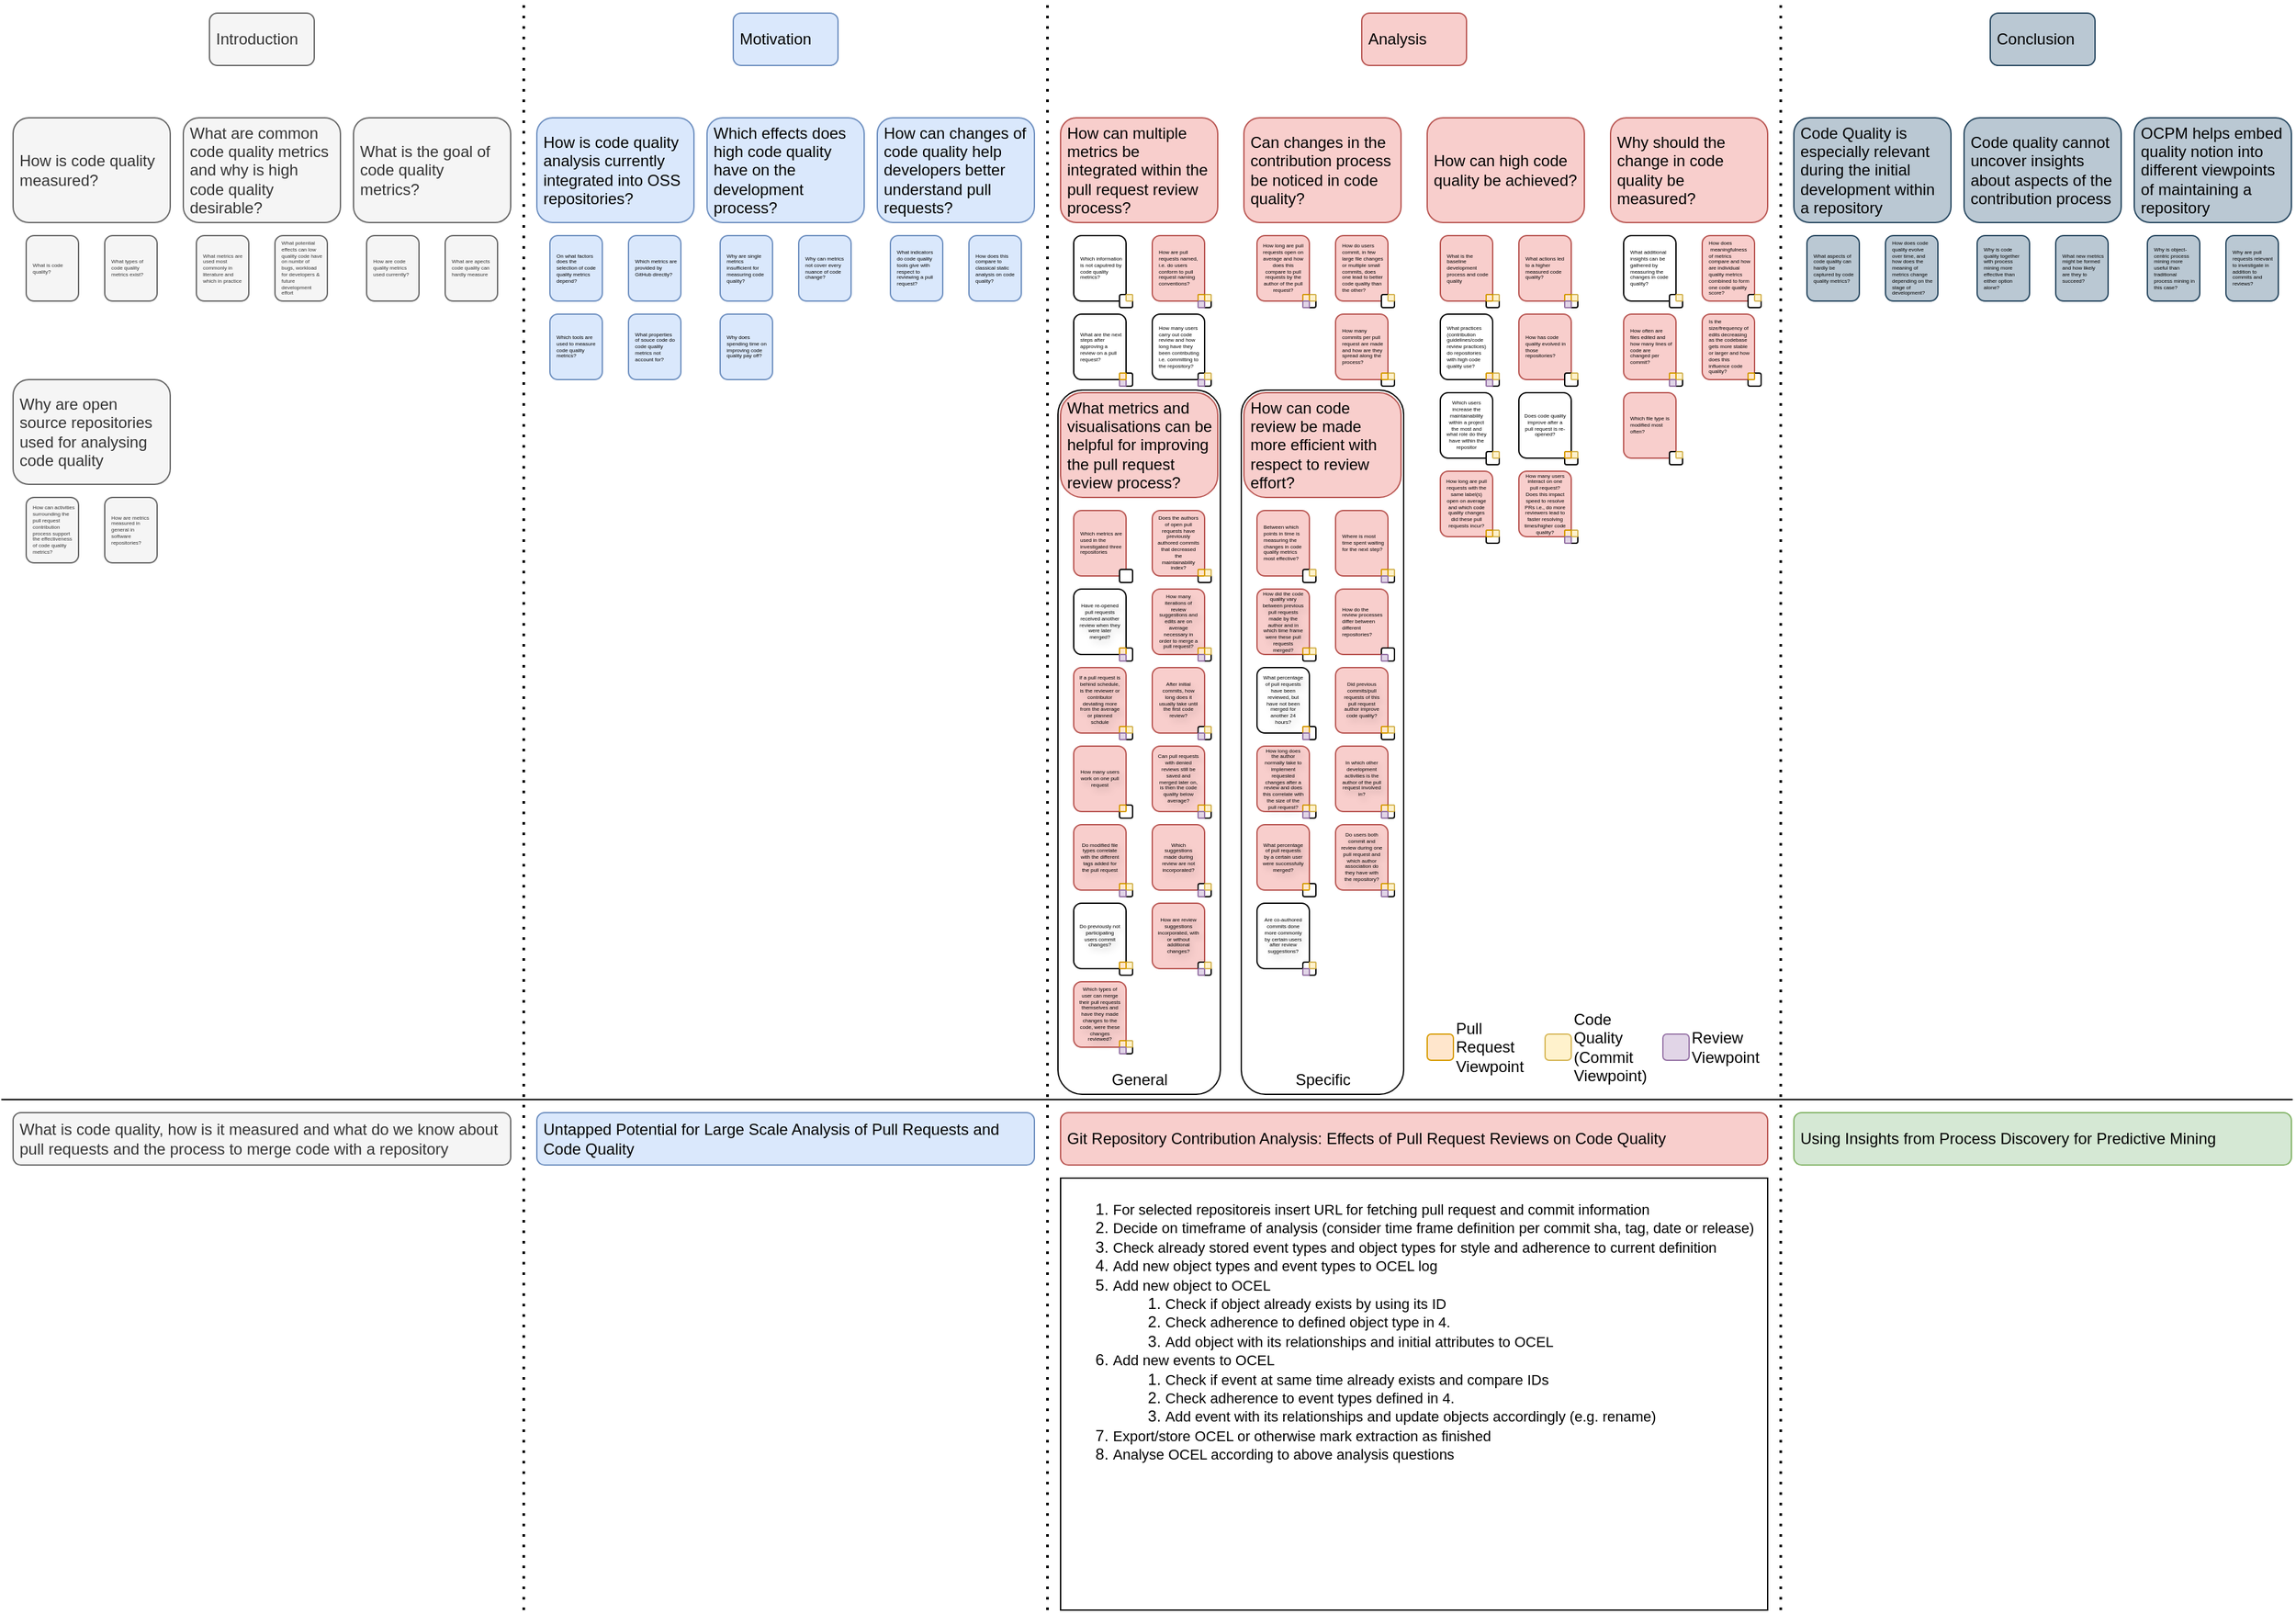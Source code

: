 <mxfile>
    <diagram name="Anaysis-Goals" id="97916047-d0de-89f5-080d-49f4d83e522f">
        <mxGraphModel dx="307" dy="158" grid="1" gridSize="10" guides="1" tooltips="1" connect="1" arrows="1" fold="1" page="1" pageScale="1.5" pageWidth="1169" pageHeight="827" background="none" math="0" shadow="0">
            <root>
                <mxCell id="0"/>
                <mxCell id="1" parent="0"/>
                <mxCell id="282" value="What practices (contribution guidelines/code review practices) do repositories with high code quality use?" style="rounded=1;align=left;perimeterSpacing=3;strokeWidth=1;spacingLeft=0;spacingBottom=0;spacingTop=0;spacingRight=0;spacing=5;fontSize=4;whiteSpace=wrap;" parent="1" vertex="1">
                    <mxGeometry x="1100" y="240" width="40" height="50" as="geometry"/>
                </mxCell>
                <mxCell id="275" value="" style="rounded=1;whiteSpace=wrap;html=1;" parent="1" vertex="1">
                    <mxGeometry x="948" y="298" width="124" height="538" as="geometry"/>
                </mxCell>
                <mxCell id="274" value="" style="rounded=1;whiteSpace=wrap;html=1;" parent="1" vertex="1">
                    <mxGeometry x="808" y="298" width="124" height="538" as="geometry"/>
                </mxCell>
                <mxCell id="WlSLyMddTxWrjb-d0O-I-55" value="&lt;span style=&quot;color: rgb(0, 0, 0);&quot;&gt;Git Repository Contribution Analysis: Effects of Pull Request Reviews on Code Quality&lt;/span&gt;" style="rounded=1;whiteSpace=wrap;html=1;align=left;perimeterSpacing=3;strokeWidth=1;spacingLeft=0;spacingBottom=0;spacingTop=0;spacingRight=0;spacing=5;fillColor=#f8cecc;strokeColor=#b85450;" parent="1" vertex="1">
                    <mxGeometry x="810" y="850" width="540" height="40" as="geometry"/>
                </mxCell>
                <mxCell id="WlSLyMddTxWrjb-d0O-I-58" value="How can code review be made more efficient with respect to review effort?" style="rounded=1;whiteSpace=wrap;html=1;align=left;perimeterSpacing=3;strokeWidth=1;spacingLeft=0;spacingBottom=0;spacingTop=0;spacingRight=0;spacing=5;fillColor=#f8cecc;strokeColor=#b85450;arcSize=21;" parent="1" vertex="1">
                    <mxGeometry x="950" y="300" width="120" height="80" as="geometry"/>
                </mxCell>
                <mxCell id="WlSLyMddTxWrjb-d0O-I-62" value="How can multiple metrics be integrated within the pull request review process?" style="rounded=1;whiteSpace=wrap;html=1;align=left;perimeterSpacing=3;strokeWidth=1;spacingLeft=0;spacingBottom=0;spacingTop=0;spacingRight=0;spacing=5;fillColor=#f8cecc;strokeColor=#b85450;" parent="1" vertex="1">
                    <mxGeometry x="810" y="90" width="120" height="80" as="geometry"/>
                </mxCell>
                <mxCell id="WlSLyMddTxWrjb-d0O-I-65" value="Why should the change in code quality be measured?&amp;nbsp;" style="rounded=1;whiteSpace=wrap;html=1;align=left;perimeterSpacing=3;strokeWidth=1;spacingLeft=0;spacingBottom=0;spacingTop=0;spacingRight=0;spacing=5;fillColor=#f8cecc;strokeColor=#b85450;" parent="1" vertex="1">
                    <mxGeometry x="1230" y="90" width="120" height="80" as="geometry"/>
                </mxCell>
                <mxCell id="WlSLyMddTxWrjb-d0O-I-96" value="What metrics and visualisations can be helpful for improving the pull request review process?" style="rounded=1;whiteSpace=wrap;html=1;align=left;perimeterSpacing=3;strokeWidth=1;spacingLeft=0;spacingBottom=0;spacingTop=0;spacingRight=0;spacing=5;fillColor=#f8cecc;strokeColor=#b85450;arcSize=21;" parent="1" vertex="1">
                    <mxGeometry x="810" y="300" width="120" height="80" as="geometry"/>
                </mxCell>
                <mxCell id="WlSLyMddTxWrjb-d0O-I-98" value="Can changes in the contribution process be noticed in code quality?" style="rounded=1;whiteSpace=wrap;html=1;align=left;perimeterSpacing=3;strokeWidth=1;spacingLeft=0;spacingBottom=0;spacingTop=0;spacingRight=0;spacing=5;fillColor=#f8cecc;strokeColor=#b85450;" parent="1" vertex="1">
                    <mxGeometry x="950" y="90" width="120" height="80" as="geometry"/>
                </mxCell>
                <mxCell id="WlSLyMddTxWrjb-d0O-I-110" value="What are common code quality metrics and why is high code quality desirable?" style="rounded=1;whiteSpace=wrap;html=1;align=left;perimeterSpacing=3;strokeWidth=1;spacingLeft=0;spacingBottom=0;spacingTop=0;spacingRight=0;spacing=5;fillColor=#f5f5f5;fontColor=#333333;strokeColor=#666666;" parent="1" vertex="1">
                    <mxGeometry x="140" y="90" width="120" height="80" as="geometry"/>
                </mxCell>
                <mxCell id="WlSLyMddTxWrjb-d0O-I-111" value="What is the goal of code quality metrics?" style="rounded=1;whiteSpace=wrap;html=1;align=left;perimeterSpacing=3;strokeWidth=1;spacingLeft=0;spacingBottom=0;spacingTop=0;spacingRight=0;spacing=5;fillColor=#f5f5f5;fontColor=#333333;strokeColor=#666666;" parent="1" vertex="1">
                    <mxGeometry x="270" y="90" width="120" height="80" as="geometry"/>
                </mxCell>
                <mxCell id="WlSLyMddTxWrjb-d0O-I-112" value="How can high code quality be achieved?" style="rounded=1;whiteSpace=wrap;html=1;align=left;perimeterSpacing=3;strokeWidth=1;spacingLeft=0;spacingBottom=0;spacingTop=0;spacingRight=0;spacing=5;fillColor=#f8cecc;strokeColor=#b85450;" parent="1" vertex="1">
                    <mxGeometry x="1090" y="90" width="120" height="80" as="geometry"/>
                </mxCell>
                <mxCell id="WlSLyMddTxWrjb-d0O-I-124" value="What additional insights can be gathered by measuring the changes in code quality?" style="rounded=1;whiteSpace=wrap;html=1;align=left;perimeterSpacing=3;strokeWidth=1;spacingLeft=0;spacingBottom=0;spacingTop=0;spacingRight=0;spacing=5;fontSize=4;" parent="1" vertex="1">
                    <mxGeometry x="1240" y="180" width="40" height="50" as="geometry"/>
                </mxCell>
                <mxCell id="WlSLyMddTxWrjb-d0O-I-127" value="Which metrics are used in the investigated three repositories" style="rounded=1;whiteSpace=wrap;html=1;align=left;perimeterSpacing=3;strokeWidth=1;spacingLeft=0;spacingBottom=0;spacingTop=0;spacingRight=0;spacing=5;fontSize=4;fillColor=#f8cecc;strokeColor=#b85450;" parent="1" vertex="1">
                    <mxGeometry x="820" y="390" width="40" height="50" as="geometry"/>
                </mxCell>
                <mxCell id="WlSLyMddTxWrjb-d0O-I-130" value="What aspects of code quality can hardly be captured by code quality metrics?" style="rounded=1;whiteSpace=wrap;html=1;align=left;perimeterSpacing=3;strokeWidth=1;spacingLeft=0;spacingBottom=0;spacingTop=0;spacingRight=0;spacing=5;fontSize=4;fillColor=#bac8d3;strokeColor=#23445d;" parent="1" vertex="1">
                    <mxGeometry x="1380" y="180" width="40" height="50" as="geometry"/>
                </mxCell>
                <mxCell id="WlSLyMddTxWrjb-d0O-I-135" value="How has code quality evolved in those repositories?" style="rounded=1;whiteSpace=wrap;html=1;align=left;perimeterSpacing=3;strokeWidth=1;spacingLeft=0;spacingBottom=0;spacingTop=0;spacingRight=0;spacing=5;fontSize=4;fillColor=#f8cecc;strokeColor=#b85450;" parent="1" vertex="1">
                    <mxGeometry x="1160" y="240" width="40" height="50" as="geometry"/>
                </mxCell>
                <mxCell id="WlSLyMddTxWrjb-d0O-I-136" value="What actions led to a higher measured code quality?" style="rounded=1;whiteSpace=wrap;html=1;align=left;perimeterSpacing=3;strokeWidth=1;spacingLeft=0;spacingBottom=0;spacingTop=0;spacingRight=0;spacing=5;fontSize=4;fillColor=#f8cecc;strokeColor=#b85450;" parent="1" vertex="1">
                    <mxGeometry x="1160" y="180" width="40" height="50" as="geometry"/>
                </mxCell>
                <mxCell id="WlSLyMddTxWrjb-d0O-I-139" value="How does &amp;nbsp;meaningfulness of metrics compare and how are individual quality metrics combined to form one code quality score?" style="rounded=1;whiteSpace=wrap;html=1;align=left;perimeterSpacing=3;strokeWidth=1;spacingLeft=0;spacingBottom=0;spacingTop=0;spacingRight=0;spacing=5;fontSize=4;fillColor=#f8cecc;strokeColor=#b85450;" parent="1" vertex="1">
                    <mxGeometry x="1300" y="180" width="40" height="50" as="geometry"/>
                </mxCell>
                <mxCell id="WlSLyMddTxWrjb-d0O-I-142" value="Between which points in time is measuring the changes in code quality metrics most effective?" style="rounded=1;whiteSpace=wrap;html=1;align=left;perimeterSpacing=3;strokeWidth=1;spacingLeft=0;spacingBottom=0;spacingTop=0;spacingRight=0;spacing=5;fontSize=4;fillColor=#f8cecc;strokeColor=#b85450;" parent="1" vertex="1">
                    <mxGeometry x="960" y="390" width="40" height="50" as="geometry"/>
                </mxCell>
                <mxCell id="WlSLyMddTxWrjb-d0O-I-159" value="Which information is not caputred by code quality metrics?" style="rounded=1;whiteSpace=wrap;html=1;align=left;perimeterSpacing=3;strokeWidth=1;spacingLeft=0;spacingBottom=0;spacingTop=0;spacingRight=0;spacing=5;fontSize=4;" parent="1" vertex="1">
                    <mxGeometry x="820" y="180" width="40" height="50" as="geometry"/>
                </mxCell>
                <mxCell id="WlSLyMddTxWrjb-d0O-I-163" value="What is the baseline development process and code quality" style="rounded=1;whiteSpace=wrap;html=1;align=left;perimeterSpacing=3;strokeWidth=1;spacingLeft=0;spacingBottom=0;spacingTop=0;spacingRight=0;spacing=5;fontSize=4;fillColor=#f8cecc;strokeColor=#b85450;" parent="1" vertex="1">
                    <mxGeometry x="1100" y="180" width="40" height="50" as="geometry"/>
                </mxCell>
                <mxCell id="WlSLyMddTxWrjb-d0O-I-169" value="What is code quality?" style="rounded=1;whiteSpace=wrap;html=1;align=left;perimeterSpacing=3;strokeWidth=1;spacingLeft=0;spacingBottom=0;spacingTop=0;spacingRight=0;spacing=5;fontSize=4;fillColor=#f5f5f5;fontColor=#333333;strokeColor=#666666;" parent="1" vertex="1">
                    <mxGeometry x="20" y="180" width="40" height="50" as="geometry"/>
                </mxCell>
                <mxCell id="M1kuKOY4G_Xc1Gv_RkIK-1" value="Introduction" style="rounded=1;whiteSpace=wrap;html=1;align=left;perimeterSpacing=3;strokeWidth=1;spacingLeft=0;spacingBottom=0;spacingTop=0;spacingRight=0;spacing=5;fillColor=#f5f5f5;fontColor=#333333;strokeColor=#666666;" parent="1" vertex="1">
                    <mxGeometry x="160" y="10" width="80" height="40" as="geometry"/>
                </mxCell>
                <mxCell id="M1kuKOY4G_Xc1Gv_RkIK-2" value="Motivation" style="rounded=1;whiteSpace=wrap;html=1;align=left;perimeterSpacing=3;strokeWidth=1;spacingLeft=0;spacingBottom=0;spacingTop=0;spacingRight=0;spacing=5;fillColor=#dae8fc;strokeColor=#6c8ebf;" parent="1" vertex="1">
                    <mxGeometry x="560" y="10" width="80" height="40" as="geometry"/>
                </mxCell>
                <mxCell id="M1kuKOY4G_Xc1Gv_RkIK-3" value="Analysis" style="rounded=1;whiteSpace=wrap;html=1;align=left;perimeterSpacing=3;strokeWidth=1;spacingLeft=0;spacingBottom=0;spacingTop=0;spacingRight=0;spacing=5;fillColor=#f8cecc;strokeColor=#b85450;" parent="1" vertex="1">
                    <mxGeometry x="1040" y="10" width="80" height="40" as="geometry"/>
                </mxCell>
                <mxCell id="M1kuKOY4G_Xc1Gv_RkIK-4" value="Conclusion" style="rounded=1;whiteSpace=wrap;html=1;align=left;perimeterSpacing=3;strokeWidth=1;spacingLeft=0;spacingBottom=0;spacingTop=0;spacingRight=0;spacing=5;fillColor=#bac8d3;strokeColor=#23445d;" parent="1" vertex="1">
                    <mxGeometry x="1520" y="10" width="80" height="40" as="geometry"/>
                </mxCell>
                <mxCell id="4" value="" style="endArrow=none;dashed=1;html=1;dashPattern=1 3;strokeWidth=2;" parent="1" edge="1">
                    <mxGeometry width="50" height="50" relative="1" as="geometry">
                        <mxPoint x="400" y="1230" as="sourcePoint"/>
                        <mxPoint x="400" y="1" as="targetPoint"/>
                    </mxGeometry>
                </mxCell>
                <mxCell id="5" value="" style="endArrow=none;dashed=1;html=1;dashPattern=1 3;strokeWidth=2;" parent="1" edge="1">
                    <mxGeometry width="50" height="50" relative="1" as="geometry">
                        <mxPoint x="800" y="1230" as="sourcePoint"/>
                        <mxPoint x="800" y="1" as="targetPoint"/>
                    </mxGeometry>
                </mxCell>
                <mxCell id="6" value="" style="endArrow=none;dashed=1;html=1;dashPattern=1 3;strokeWidth=2;" parent="1" edge="1">
                    <mxGeometry width="50" height="50" relative="1" as="geometry">
                        <mxPoint x="1360" y="1230" as="sourcePoint"/>
                        <mxPoint x="1360" y="1" as="targetPoint"/>
                    </mxGeometry>
                </mxCell>
                <mxCell id="8" value="How is code quality measured?" style="rounded=1;whiteSpace=wrap;html=1;align=left;perimeterSpacing=3;strokeWidth=1;spacingLeft=0;spacingBottom=0;spacingTop=0;spacingRight=0;spacing=5;fillColor=#f5f5f5;fontColor=#333333;strokeColor=#666666;" parent="1" vertex="1">
                    <mxGeometry x="10" y="90" width="120" height="80" as="geometry"/>
                </mxCell>
                <mxCell id="12" value="Which effects does high code quality have on the development process?" style="rounded=1;whiteSpace=wrap;html=1;align=left;perimeterSpacing=3;strokeWidth=1;spacingLeft=0;spacingBottom=0;spacingTop=0;spacingRight=0;spacing=5;fillColor=#dae8fc;strokeColor=#6c8ebf;" parent="1" vertex="1">
                    <mxGeometry x="540" y="90" width="120" height="80" as="geometry"/>
                </mxCell>
                <mxCell id="13" value="How is code quality analysis currently integrated into OSS repositories?" style="rounded=1;whiteSpace=wrap;html=1;align=left;perimeterSpacing=3;strokeWidth=1;spacingLeft=0;spacingBottom=0;spacingTop=0;spacingRight=0;spacing=5;fillColor=#dae8fc;strokeColor=#6c8ebf;" parent="1" vertex="1">
                    <mxGeometry x="410" y="90" width="120" height="80" as="geometry"/>
                </mxCell>
                <mxCell id="14" value="&lt;font&gt;How does this compare to classical static analysis on code quality?&lt;/font&gt;" style="rounded=1;whiteSpace=wrap;html=1;align=left;perimeterSpacing=3;strokeWidth=1;spacingLeft=0;spacingBottom=0;spacingTop=0;spacingRight=0;spacing=5;fontSize=4;fillColor=#dae8fc;strokeColor=#6c8ebf;" parent="1" vertex="1">
                    <mxGeometry x="740" y="180" width="40" height="50" as="geometry"/>
                </mxCell>
                <mxCell id="15" value="Why can metrics not cover every nuance of code change?" style="rounded=1;whiteSpace=wrap;html=1;align=left;perimeterSpacing=3;strokeWidth=1;spacingLeft=0;spacingBottom=0;spacingTop=0;spacingRight=0;spacing=5;fontSize=4;fillColor=#dae8fc;strokeColor=#6c8ebf;" parent="1" vertex="1">
                    <mxGeometry x="610" y="180" width="40" height="50" as="geometry"/>
                </mxCell>
                <mxCell id="16" value="On what factors does the selection of code quality metrics depend?" style="rounded=1;whiteSpace=wrap;html=1;align=left;perimeterSpacing=3;strokeWidth=1;spacingLeft=0;spacingBottom=0;spacingTop=0;spacingRight=0;spacing=5;fontSize=4;fillColor=#dae8fc;strokeColor=#6c8ebf;" parent="1" vertex="1">
                    <mxGeometry x="420" y="180" width="40" height="50" as="geometry"/>
                </mxCell>
                <mxCell id="17" value="Why are single metrics insufficient for measuring code quality?" style="rounded=1;whiteSpace=wrap;html=1;align=left;perimeterSpacing=3;strokeWidth=1;spacingLeft=0;spacingBottom=0;spacingTop=0;spacingRight=0;spacing=5;fontSize=4;fillColor=#dae8fc;strokeColor=#6c8ebf;" parent="1" vertex="1">
                    <mxGeometry x="550" y="180" width="40" height="50" as="geometry"/>
                </mxCell>
                <mxCell id="18" value="Which tools are used to measure code quality metrics?" style="rounded=1;whiteSpace=wrap;html=1;align=left;perimeterSpacing=3;strokeWidth=1;spacingLeft=0;spacingBottom=0;spacingTop=0;spacingRight=0;spacing=5;fontSize=4;fillColor=#dae8fc;strokeColor=#6c8ebf;" parent="1" vertex="1">
                    <mxGeometry x="420" y="240" width="40" height="50" as="geometry"/>
                </mxCell>
                <mxCell id="19" value="What indicators do code quality tools give with respect to reviewing a pull request?" style="rounded=1;whiteSpace=wrap;html=1;align=left;perimeterSpacing=3;strokeWidth=1;spacingLeft=0;spacingBottom=0;spacingTop=0;spacingRight=0;spacing=5;fontSize=4;fillColor=#dae8fc;strokeColor=#6c8ebf;" parent="1" vertex="1">
                    <mxGeometry x="680" y="180" width="40" height="50" as="geometry"/>
                </mxCell>
                <mxCell id="20" value="Which metrics are provided by GitHub directly?" style="rounded=1;whiteSpace=wrap;html=1;align=left;perimeterSpacing=3;strokeWidth=1;spacingLeft=0;spacingBottom=0;spacingTop=0;spacingRight=0;spacing=5;fontSize=4;fillColor=#dae8fc;strokeColor=#6c8ebf;" parent="1" vertex="1">
                    <mxGeometry x="480" y="180" width="40" height="50" as="geometry"/>
                </mxCell>
                <mxCell id="21" value="Why does spending time on improving code quality pay off?" style="rounded=1;whiteSpace=wrap;html=1;align=left;perimeterSpacing=3;strokeWidth=1;spacingLeft=0;spacingBottom=0;spacingTop=0;spacingRight=0;spacing=5;fontSize=4;fillColor=#dae8fc;strokeColor=#6c8ebf;" parent="1" vertex="1">
                    <mxGeometry x="550" y="240" width="40" height="50" as="geometry"/>
                </mxCell>
                <mxCell id="23" value="What properties of souce code do code quality metrics not account for?" style="rounded=1;whiteSpace=wrap;html=1;align=left;perimeterSpacing=3;strokeWidth=1;spacingLeft=0;spacingBottom=0;spacingTop=0;spacingRight=0;spacing=5;fontSize=4;fillColor=#dae8fc;strokeColor=#6c8ebf;" parent="1" vertex="1">
                    <mxGeometry x="480" y="240" width="40" height="50" as="geometry"/>
                </mxCell>
                <mxCell id="24" value="Why are open source repositories used for analysing code quality" style="rounded=1;whiteSpace=wrap;html=1;align=left;perimeterSpacing=3;strokeWidth=1;spacingLeft=0;spacingBottom=0;spacingTop=0;spacingRight=0;spacing=5;fillColor=#f5f5f5;fontColor=#333333;strokeColor=#666666;" parent="1" vertex="1">
                    <mxGeometry x="10" y="290" width="120" height="80" as="geometry"/>
                </mxCell>
                <mxCell id="26" value="What types of code quality metrics exist?" style="rounded=1;whiteSpace=wrap;html=1;align=left;perimeterSpacing=3;strokeWidth=1;spacingLeft=0;spacingBottom=0;spacingTop=0;spacingRight=0;spacing=5;fontSize=4;fillColor=#f5f5f5;fontColor=#333333;strokeColor=#666666;" parent="1" vertex="1">
                    <mxGeometry x="80" y="180" width="40" height="50" as="geometry"/>
                </mxCell>
                <mxCell id="27" value="What metrics are used most commonly in literature and which in practice" style="rounded=1;whiteSpace=wrap;html=1;align=left;perimeterSpacing=3;strokeWidth=1;spacingLeft=0;spacingBottom=0;spacingTop=0;spacingRight=0;spacing=5;fontSize=4;fillColor=#f5f5f5;fontColor=#333333;strokeColor=#666666;" parent="1" vertex="1">
                    <mxGeometry x="150" y="180" width="40" height="50" as="geometry"/>
                </mxCell>
                <mxCell id="30" value="What potential effects can low quality code have on numbr of bugs, workload for developers &amp;amp; future development effort" style="rounded=1;whiteSpace=wrap;html=1;align=left;perimeterSpacing=3;strokeWidth=1;spacingLeft=0;spacingBottom=0;spacingTop=0;spacingRight=0;spacing=5;fontSize=4;fillColor=#f5f5f5;fontColor=#333333;strokeColor=#666666;" parent="1" vertex="1">
                    <mxGeometry x="210" y="180" width="40" height="50" as="geometry"/>
                </mxCell>
                <mxCell id="31" value="How are code quality metrics used currently?&lt;span style=&quot;font-family: monospace; font-size: 0px; text-wrap-mode: nowrap;&quot;&gt;%3CmxGraphModel%3E%3Croot%3E%3CmxCell%20id%3D%220%22%2F%3E%3CmxCell%20id%3D%221%22%20parent%3D%220%22%2F%3E%3CmxCell%20id%3D%222%22%20value%3D%22%22%20style%3D%22rounded%3D1%3BwhiteSpace%3Dwrap%3Bhtml%3D1%3Balign%3Dleft%3BperimeterSpacing%3D3%3BstrokeWidth%3D1%3BspacingLeft%3D0%3BspacingBottom%3D0%3BspacingTop%3D0%3BspacingRight%3D0%3Bspacing%3D5%3BfontSize%3D4%3BfillColor%3D%23f5f5f5%3BfontColor%3D%23333333%3BstrokeColor%3D%23666666%3B%22%20vertex%3D%221%22%20parent%3D%221%22%3E%3CmxGeometry%20x%3D%22180%22%20y%3D%22180%22%20width%3D%2240%22%20height%3D%2250%22%20as%3D%22geometry%22%2F%3E%3C%2FmxCell%3E%3C%2Froot%3E%3C%2FmxGraphModel%3E&lt;/span&gt;" style="rounded=1;whiteSpace=wrap;html=1;align=left;perimeterSpacing=3;strokeWidth=1;spacingLeft=0;spacingBottom=0;spacingTop=0;spacingRight=0;spacing=5;fontSize=4;fillColor=#f5f5f5;fontColor=#333333;strokeColor=#666666;" parent="1" vertex="1">
                    <mxGeometry x="280" y="180" width="40" height="50" as="geometry"/>
                </mxCell>
                <mxCell id="32" value="What are apects code quality can hardly measure" style="rounded=1;whiteSpace=wrap;html=1;align=left;perimeterSpacing=3;strokeWidth=1;spacingLeft=0;spacingBottom=0;spacingTop=0;spacingRight=0;spacing=5;fontSize=4;fillColor=#f5f5f5;fontColor=#333333;strokeColor=#666666;" parent="1" vertex="1">
                    <mxGeometry x="340" y="180" width="40" height="50" as="geometry"/>
                </mxCell>
                <mxCell id="33" value="How can activities surrounding the pull request contribution process support the effectiveness of code quality metrics?" style="rounded=1;whiteSpace=wrap;html=1;align=left;perimeterSpacing=3;strokeWidth=1;spacingLeft=0;spacingBottom=0;spacingTop=0;spacingRight=0;spacing=5;fontSize=4;fillColor=#f5f5f5;fontColor=#333333;strokeColor=#666666;" parent="1" vertex="1">
                    <mxGeometry x="20" y="380" width="40" height="50" as="geometry"/>
                </mxCell>
                <mxCell id="34" value="How are metrics measured in general in software repositories?" style="rounded=1;whiteSpace=wrap;html=1;align=left;perimeterSpacing=3;strokeWidth=1;spacingLeft=0;spacingBottom=0;spacingTop=0;spacingRight=0;spacing=5;fontSize=4;fillColor=#f5f5f5;fontColor=#333333;strokeColor=#666666;" parent="1" vertex="1">
                    <mxGeometry x="80" y="380" width="40" height="50" as="geometry"/>
                </mxCell>
                <mxCell id="35" value="" style="endArrow=none;html=1;" parent="1" edge="1">
                    <mxGeometry width="50" height="50" relative="1" as="geometry">
                        <mxPoint x="1" y="840" as="sourcePoint"/>
                        <mxPoint x="1751" y="840" as="targetPoint"/>
                    </mxGeometry>
                </mxCell>
                <mxCell id="36" value="How can changes of code quality help developers better understand pull requests?" style="rounded=1;whiteSpace=wrap;html=1;align=left;perimeterSpacing=3;strokeWidth=1;spacingLeft=0;spacingBottom=0;spacingTop=0;spacingRight=0;spacing=5;fillColor=#dae8fc;strokeColor=#6c8ebf;" parent="1" vertex="1">
                    <mxGeometry x="670" y="90" width="120" height="80" as="geometry"/>
                </mxCell>
                <mxCell id="37" value="Code Quality (Commit Viewpoint)" style="rounded=1;whiteSpace=wrap;html=1;fillColor=#fff2cc;strokeColor=#d6b656;align=left;verticalAlign=middle;spacingLeft=0;labelPosition=right;verticalLabelPosition=middle;" parent="1" vertex="1">
                    <mxGeometry x="1180" y="790" width="20" height="20" as="geometry"/>
                </mxCell>
                <mxCell id="38" value="Pull Request Viewpoint" style="rounded=1;whiteSpace=wrap;html=1;fillColor=#ffe6cc;strokeColor=#d79b00;align=left;verticalAlign=middle;spacingLeft=0;labelPosition=right;verticalLabelPosition=middle;" parent="1" vertex="1">
                    <mxGeometry x="1090" y="790" width="20" height="20" as="geometry"/>
                </mxCell>
                <mxCell id="39" value="Review Viewpoint" style="rounded=1;whiteSpace=wrap;html=1;fillColor=#e1d5e7;strokeColor=#9673a6;align=left;verticalAlign=middle;spacingLeft=0;labelPosition=right;verticalLabelPosition=middle;" parent="1" vertex="1">
                    <mxGeometry x="1270" y="790" width="20" height="20" as="geometry"/>
                </mxCell>
                <mxCell id="40" value="Using Insights from Process Discovery for Predictive Mining" style="rounded=1;whiteSpace=wrap;html=1;align=left;perimeterSpacing=3;strokeWidth=1;spacingLeft=0;spacingBottom=0;spacingTop=0;spacingRight=0;spacing=5;fillColor=#d5e8d4;strokeColor=#82b366;" parent="1" vertex="1">
                    <mxGeometry x="1370" y="850" width="380" height="40" as="geometry"/>
                </mxCell>
                <mxCell id="41" value="Code Quality is especially relevant during the initial development within a repository" style="rounded=1;whiteSpace=wrap;html=1;align=left;perimeterSpacing=3;strokeWidth=1;spacingLeft=0;spacingBottom=0;spacingTop=0;spacingRight=0;spacing=5;fillColor=#bac8d3;strokeColor=#23445d;" parent="1" vertex="1">
                    <mxGeometry x="1370" y="90" width="120" height="80" as="geometry"/>
                </mxCell>
                <mxCell id="42" value="Code quality cannot uncover insights about aspects of the contribution process" style="rounded=1;whiteSpace=wrap;html=1;align=left;perimeterSpacing=3;strokeWidth=1;spacingLeft=0;spacingBottom=0;spacingTop=0;spacingRight=0;spacing=5;fillColor=#bac8d3;strokeColor=#23445d;" parent="1" vertex="1">
                    <mxGeometry x="1500" y="90" width="120" height="80" as="geometry"/>
                </mxCell>
                <mxCell id="43" value="OCPM helps embed quality notion into different viewpoints of maintaining a repository" style="rounded=1;whiteSpace=wrap;html=1;align=left;perimeterSpacing=3;strokeWidth=1;spacingLeft=0;spacingBottom=0;spacingTop=0;spacingRight=0;spacing=5;fillColor=#bac8d3;strokeColor=#23445d;" parent="1" vertex="1">
                    <mxGeometry x="1630" y="90" width="120" height="80" as="geometry"/>
                </mxCell>
                <mxCell id="44" value="Where is most time spent waiting for the next step?" style="rounded=1;whiteSpace=wrap;html=1;align=left;perimeterSpacing=3;strokeWidth=1;spacingLeft=0;spacingBottom=0;spacingTop=0;spacingRight=0;spacing=5;fontSize=4;fillColor=#f8cecc;strokeColor=#b85450;" parent="1" vertex="1">
                    <mxGeometry x="1020" y="390" width="40" height="50" as="geometry"/>
                </mxCell>
                <mxCell id="45" value="How do the review processes differ between different repositories?" style="rounded=1;whiteSpace=wrap;html=1;align=left;perimeterSpacing=3;strokeWidth=1;spacingLeft=0;spacingBottom=0;spacingTop=0;spacingRight=0;spacing=5;fontSize=4;fillColor=#f8cecc;strokeColor=#b85450;" parent="1" vertex="1">
                    <mxGeometry x="1020" y="450" width="40" height="50" as="geometry"/>
                </mxCell>
                <mxCell id="48" value="&lt;span style=&quot;color: rgb(0, 0, 0);&quot;&gt;Untapped Potential for Large Scale Analysis of Pull Requests and Code Quality&lt;/span&gt;" style="rounded=1;whiteSpace=wrap;html=1;align=left;perimeterSpacing=3;strokeWidth=1;spacingLeft=0;spacingBottom=0;spacingTop=0;spacingRight=0;spacing=5;fillColor=#dae8fc;strokeColor=#6c8ebf;" parent="1" vertex="1">
                    <mxGeometry x="410" y="850" width="380" height="40" as="geometry"/>
                </mxCell>
                <mxCell id="50" value="What is code quality, how is it measured and what do we know about pull requests and the process to merge code with a repository" style="rounded=1;whiteSpace=wrap;html=1;align=left;perimeterSpacing=3;strokeWidth=1;spacingLeft=0;spacingBottom=0;spacingTop=0;spacingRight=0;spacing=5;fillColor=#f5f5f5;strokeColor=#666666;fontColor=#333333;" parent="1" vertex="1">
                    <mxGeometry x="10" y="850" width="380" height="40" as="geometry"/>
                </mxCell>
                <mxCell id="51" value="&#xa;How long are pull requests open on average and how does this compare to pull requests by the author of the pull request?&#xa;" style="rounded=1;align=center;perimeterSpacing=3;strokeWidth=1;spacingLeft=0;spacingBottom=0;spacingTop=0;spacingRight=0;spacing=5;fontSize=4;fillColor=#f8cecc;strokeColor=#b85450;labelPosition=center;verticalLabelPosition=middle;verticalAlign=middle;whiteSpace=wrap;" parent="1" vertex="1">
                    <mxGeometry x="960" y="180" width="40" height="50" as="geometry"/>
                </mxCell>
                <mxCell id="54" value="Which users increase the maintainability within a project the most and what role do they have within the repositor" style="rounded=1;align=center;perimeterSpacing=3;strokeWidth=1;spacingLeft=0;spacingBottom=0;spacingTop=0;spacingRight=0;spacing=5;fontSize=4;labelPosition=center;verticalLabelPosition=middle;verticalAlign=middle;whiteSpace=wrap;" parent="1" vertex="1">
                    <mxGeometry x="1100" y="300" width="40" height="50" as="geometry"/>
                </mxCell>
                <mxCell id="55" value="Does the authors of open pull requests have previously authored commits that decreased the maintainability index?" style="rounded=1;align=center;perimeterSpacing=3;strokeWidth=1;spacingLeft=0;spacingBottom=0;spacingTop=0;spacingRight=0;spacing=5;fontSize=4;fillColor=#f8cecc;strokeColor=#b85450;labelPosition=center;verticalLabelPosition=middle;verticalAlign=middle;whiteSpace=wrap;" parent="1" vertex="1">
                    <mxGeometry x="880" y="390" width="40" height="50" as="geometry"/>
                </mxCell>
                <mxCell id="57" value="How did the code quality vary between previous pull requests made by the author and in which time frame were these pull requests merged?" style="rounded=1;align=center;perimeterSpacing=3;strokeWidth=1;spacingLeft=0;spacingBottom=0;spacingTop=0;spacingRight=0;spacing=5;fontSize=4;fillColor=#f8cecc;strokeColor=#b85450;labelPosition=center;verticalLabelPosition=middle;verticalAlign=middle;whiteSpace=wrap;textShadow=1;" parent="1" vertex="1">
                    <mxGeometry x="960" y="450" width="40" height="50" as="geometry"/>
                </mxCell>
                <mxCell id="58" value="What percentage of pull requests have been reviewed, but have not been merged for another 24 hours?" style="rounded=1;align=center;perimeterSpacing=3;strokeWidth=1;spacingLeft=0;spacingBottom=0;spacingTop=0;spacingRight=0;spacing=5;fontSize=4;labelPosition=center;verticalLabelPosition=middle;verticalAlign=middle;whiteSpace=wrap;textShadow=1;" parent="1" vertex="1">
                    <mxGeometry x="960" y="510" width="40" height="50" as="geometry"/>
                </mxCell>
                <mxCell id="61" value="Have re-opened pull requests received another review when they were later merged?" style="rounded=1;align=center;perimeterSpacing=3;strokeWidth=1;spacingLeft=0;spacingBottom=0;spacingTop=0;spacingRight=0;spacing=5;fontSize=4;labelPosition=center;verticalLabelPosition=middle;verticalAlign=middle;whiteSpace=wrap;textShadow=1;" parent="1" vertex="1">
                    <mxGeometry x="820" y="450" width="40" height="50" as="geometry"/>
                </mxCell>
                <mxCell id="62" value="Did previous commits/pull requests of this pull request author improve code quality?" style="rounded=1;align=center;perimeterSpacing=3;strokeWidth=1;spacingLeft=0;spacingBottom=0;spacingTop=0;spacingRight=0;spacing=5;fontSize=4;fillColor=#f8cecc;strokeColor=#b85450;labelPosition=center;verticalLabelPosition=middle;verticalAlign=middle;whiteSpace=wrap;textShadow=1;" parent="1" vertex="1">
                    <mxGeometry x="1020" y="510" width="40" height="50" as="geometry"/>
                </mxCell>
                <mxCell id="63" value="How long does the author normally take to implement requested changes after a review and does this correlate with the size of the pull request?" style="rounded=1;align=center;perimeterSpacing=3;strokeWidth=1;spacingLeft=0;spacingBottom=0;spacingTop=0;spacingRight=0;spacing=5;fontSize=4;fillColor=#f8cecc;strokeColor=#b85450;labelPosition=center;verticalLabelPosition=middle;verticalAlign=middle;whiteSpace=wrap;textShadow=1;" parent="1" vertex="1">
                    <mxGeometry x="960" y="570" width="40" height="50" as="geometry"/>
                </mxCell>
                <mxCell id="64" value="Does code quality improve after a pull request is re-opened?" style="rounded=1;align=center;perimeterSpacing=3;strokeWidth=1;spacingLeft=0;spacingBottom=0;spacingTop=0;spacingRight=0;spacing=5;fontSize=4;labelPosition=center;verticalLabelPosition=middle;verticalAlign=middle;whiteSpace=wrap;" parent="1" vertex="1">
                    <mxGeometry x="1160" y="300" width="40" height="50" as="geometry"/>
                </mxCell>
                <mxCell id="65" value="In which other development activities is the author of the pull request involved in?" style="rounded=1;align=center;perimeterSpacing=3;strokeWidth=1;spacingLeft=0;spacingBottom=0;spacingTop=0;spacingRight=0;spacing=5;fontSize=4;fillColor=#f8cecc;strokeColor=#b85450;labelPosition=center;verticalLabelPosition=middle;verticalAlign=middle;whiteSpace=wrap;textShadow=1;" parent="1" vertex="1">
                    <mxGeometry x="1020" y="570" width="40" height="50" as="geometry"/>
                </mxCell>
                <mxCell id="66" value="How long are pull requests with the same label(s) open on average and which code quality changes did these pull requests incur?" style="rounded=1;align=center;perimeterSpacing=3;strokeWidth=1;spacingLeft=0;spacingBottom=0;spacingTop=0;spacingRight=0;spacing=5;fontSize=4;fillColor=#f8cecc;strokeColor=#b85450;labelPosition=center;verticalLabelPosition=middle;verticalAlign=middle;whiteSpace=wrap;" parent="1" vertex="1">
                    <mxGeometry x="1100" y="360" width="40" height="50" as="geometry"/>
                </mxCell>
                <mxCell id="67" value="How many iterations of review suggestions and edits are on average necessary in order to merge a pull request?" style="rounded=1;align=center;perimeterSpacing=3;strokeWidth=1;spacingLeft=0;spacingBottom=0;spacingTop=0;spacingRight=0;spacing=5;fontSize=4;fillColor=#f8cecc;strokeColor=#b85450;labelPosition=center;verticalLabelPosition=middle;verticalAlign=middle;whiteSpace=wrap;textShadow=1;" parent="1" vertex="1">
                    <mxGeometry x="880" y="450" width="40" height="50" as="geometry"/>
                </mxCell>
                <mxCell id="68" value="What percentage of pull requests by a certain user were successfully merged?" style="rounded=1;align=center;perimeterSpacing=3;strokeWidth=1;spacingLeft=0;spacingBottom=0;spacingTop=0;spacingRight=0;spacing=5;fontSize=4;fillColor=#f8cecc;strokeColor=#b85450;labelPosition=center;verticalLabelPosition=middle;verticalAlign=middle;whiteSpace=wrap;textShadow=1;" parent="1" vertex="1">
                    <mxGeometry x="960" y="630" width="40" height="50" as="geometry"/>
                </mxCell>
                <mxCell id="69" value="If a pull request is behind schedule, is the reviewer or contributor deviating more from the average or planned schdule" style="rounded=1;align=center;perimeterSpacing=3;strokeWidth=1;spacingLeft=0;spacingBottom=0;spacingTop=0;spacingRight=0;spacing=5;fontSize=4;fillColor=#f8cecc;strokeColor=#b85450;labelPosition=center;verticalLabelPosition=middle;verticalAlign=middle;whiteSpace=wrap;textShadow=1;" parent="1" vertex="1">
                    <mxGeometry x="820" y="510" width="40" height="50" as="geometry"/>
                </mxCell>
                <mxCell id="70" value="General" style="text;html=1;align=center;verticalAlign=middle;resizable=0;points=[];autosize=1;strokeColor=none;fillColor=none;" parent="1" vertex="1">
                    <mxGeometry x="835" y="810" width="70" height="30" as="geometry"/>
                </mxCell>
                <mxCell id="71" value="Specific" style="text;html=1;align=center;verticalAlign=middle;resizable=0;points=[];autosize=1;" parent="1" vertex="1">
                    <mxGeometry x="975" y="810" width="70" height="30" as="geometry"/>
                </mxCell>
                <mxCell id="72" value="How are pull requests named, i.e. do users conform to pull request naming conventions?" style="rounded=1;whiteSpace=wrap;html=1;align=left;perimeterSpacing=3;strokeWidth=1;spacingLeft=0;spacingBottom=0;spacingTop=0;spacingRight=0;spacing=5;fontSize=4;fillColor=#f8cecc;strokeColor=#b85450;" parent="1" vertex="1">
                    <mxGeometry x="880" y="180" width="40" height="50" as="geometry"/>
                </mxCell>
                <mxCell id="73" value="How many users work on one pull request" style="rounded=1;align=center;perimeterSpacing=3;strokeWidth=1;spacingLeft=0;spacingBottom=0;spacingTop=0;spacingRight=0;spacing=5;fontSize=4;fillColor=#f8cecc;strokeColor=#b85450;labelPosition=center;verticalLabelPosition=middle;verticalAlign=middle;whiteSpace=wrap;html=1;textShadow=1;" parent="1" vertex="1">
                    <mxGeometry x="820" y="570" width="40" height="50" as="geometry"/>
                </mxCell>
                <mxCell id="74" value="How often are files edited and how many lines of code are changed per commit?" style="rounded=1;whiteSpace=wrap;html=1;align=left;perimeterSpacing=3;strokeWidth=1;spacingLeft=0;spacingBottom=0;spacingTop=0;spacingRight=0;spacing=5;fontSize=4;fillColor=#f8cecc;strokeColor=#b85450;" parent="1" vertex="1">
                    <mxGeometry x="1240" y="240" width="40" height="50" as="geometry"/>
                </mxCell>
                <mxCell id="75" value="Is the size/frequency of edits decreasing as the codebase gets more stable or larger and how does this influence code quality?" style="rounded=1;whiteSpace=wrap;html=1;align=left;perimeterSpacing=3;strokeWidth=1;spacingLeft=0;spacingBottom=0;spacingTop=0;spacingRight=0;spacing=5;fontSize=4;fillColor=#f8cecc;strokeColor=#b85450;" parent="1" vertex="1">
                    <mxGeometry x="1300" y="240" width="40" height="50" as="geometry"/>
                </mxCell>
                <mxCell id="76" value="Which file type is modified most often?" style="rounded=1;whiteSpace=wrap;html=1;align=left;perimeterSpacing=3;strokeWidth=1;spacingLeft=0;spacingBottom=0;spacingTop=0;spacingRight=0;spacing=5;fontSize=4;fillColor=#f8cecc;strokeColor=#b85450;" parent="1" vertex="1">
                    <mxGeometry x="1240" y="300" width="40" height="50" as="geometry"/>
                </mxCell>
                <mxCell id="77" value="How do users commit, in few large file changes or multiple small commits, does one lead to better code quality than the other?" style="rounded=1;whiteSpace=wrap;html=1;align=left;perimeterSpacing=3;strokeWidth=1;spacingLeft=0;spacingBottom=0;spacingTop=0;spacingRight=0;spacing=5;fontSize=4;fillColor=#f8cecc;strokeColor=#b85450;" parent="1" vertex="1">
                    <mxGeometry x="1020" y="180" width="40" height="50" as="geometry"/>
                </mxCell>
                <mxCell id="78" value="How many users interact on one pull request? Does this impact speed to resolve PRs i.e., do more reviewers lead to faster resolving times/higher code quality?" style="rounded=1;align=center;perimeterSpacing=3;strokeWidth=1;spacingLeft=0;spacingBottom=0;spacingTop=0;spacingRight=0;spacing=5;fontSize=4;fillColor=#f8cecc;strokeColor=#b85450;labelPosition=center;verticalLabelPosition=middle;verticalAlign=middle;whiteSpace=wrap;" parent="1" vertex="1">
                    <mxGeometry x="1160" y="360" width="40" height="50" as="geometry"/>
                </mxCell>
                <mxCell id="79" value="Can pull requests with denied reviews still be saved and merged later on, is then the code quality below average?" style="rounded=1;align=center;perimeterSpacing=3;strokeWidth=1;spacingLeft=0;spacingBottom=0;spacingTop=0;spacingRight=0;spacing=5;fontSize=4;fillColor=#f8cecc;strokeColor=#b85450;labelPosition=center;verticalLabelPosition=middle;verticalAlign=middle;whiteSpace=wrap;html=1;textShadow=1;" parent="1" vertex="1">
                    <mxGeometry x="880" y="570" width="40" height="50" as="geometry"/>
                </mxCell>
                <mxCell id="80" value="What are the next steps after approving a review on a pull request?" style="rounded=1;whiteSpace=wrap;html=1;align=left;perimeterSpacing=3;strokeWidth=1;spacingLeft=0;spacingBottom=0;spacingTop=0;spacingRight=0;spacing=5;fontSize=4;" parent="1" vertex="1">
                    <mxGeometry x="820" y="240" width="40" height="50" as="geometry"/>
                </mxCell>
                <mxCell id="81" value="How many commits per pull request are made and how are they spread along the process?" style="rounded=1;whiteSpace=wrap;html=1;align=left;perimeterSpacing=3;strokeWidth=1;spacingLeft=0;spacingBottom=0;spacingTop=0;spacingRight=0;spacing=5;fontSize=4;fillColor=#f8cecc;strokeColor=#b85450;" parent="1" vertex="1">
                    <mxGeometry x="1020" y="240" width="40" height="50" as="geometry"/>
                </mxCell>
                <mxCell id="82" value="Do modified file types correlate with the different tags added for the pull request" style="rounded=1;align=center;perimeterSpacing=3;strokeWidth=1;spacingLeft=0;spacingBottom=0;spacingTop=0;spacingRight=0;spacing=5;fontSize=4;fillColor=#f8cecc;strokeColor=#b85450;labelPosition=center;verticalLabelPosition=middle;verticalAlign=middle;whiteSpace=wrap;html=1;textShadow=1;" parent="1" vertex="1">
                    <mxGeometry x="820" y="630" width="40" height="50" as="geometry"/>
                </mxCell>
                <mxCell id="83" value="Which suggestions made during review are not incorporated?" style="rounded=1;align=center;perimeterSpacing=3;strokeWidth=1;spacingLeft=0;spacingBottom=0;spacingTop=0;spacingRight=0;spacing=5;fontSize=4;fillColor=#f8cecc;strokeColor=#b85450;labelPosition=center;verticalLabelPosition=middle;verticalAlign=middle;whiteSpace=wrap;textShadow=1;" parent="1" vertex="1">
                    <mxGeometry x="880" y="630" width="40" height="50" as="geometry"/>
                </mxCell>
                <mxCell id="84" value="After initial commits, how long does it usually take until the first code review?" style="rounded=1;align=center;perimeterSpacing=3;strokeWidth=1;spacingLeft=0;spacingBottom=0;spacingTop=0;spacingRight=0;spacing=5;fontSize=4;fillColor=#f8cecc;strokeColor=#b85450;labelPosition=center;verticalLabelPosition=middle;verticalAlign=middle;whiteSpace=wrap;textShadow=1;" parent="1" vertex="1">
                    <mxGeometry x="880" y="510" width="40" height="50" as="geometry"/>
                </mxCell>
                <mxCell id="85" value="How are review suggestions incorporated, with or without additional changes?" style="rounded=1;align=center;perimeterSpacing=3;strokeWidth=1;spacingLeft=0;spacingBottom=0;spacingTop=0;spacingRight=0;spacing=5;fontSize=4;fillColor=#f8cecc;strokeColor=#b85450;labelPosition=center;verticalLabelPosition=middle;verticalAlign=middle;whiteSpace=wrap;textShadow=1;" parent="1" vertex="1">
                    <mxGeometry x="880" y="690" width="40" height="50" as="geometry"/>
                </mxCell>
                <mxCell id="87" value="How many users carry out code review and how long have they been contributing i.e. committing to the repository?" style="rounded=1;whiteSpace=wrap;html=1;align=left;perimeterSpacing=3;strokeWidth=1;spacingLeft=0;spacingBottom=0;spacingTop=0;spacingRight=0;spacing=5;fontSize=4;" parent="1" vertex="1">
                    <mxGeometry x="880" y="240" width="40" height="50" as="geometry"/>
                </mxCell>
                <mxCell id="88" value="Do previously not participating users commit changes?" style="rounded=1;align=center;perimeterSpacing=3;strokeWidth=1;spacingLeft=0;spacingBottom=0;spacingTop=0;spacingRight=0;spacing=5;fontSize=4;labelPosition=center;verticalLabelPosition=middle;verticalAlign=middle;whiteSpace=wrap;textShadow=1;" parent="1" vertex="1">
                    <mxGeometry x="820" y="690" width="40" height="50" as="geometry"/>
                </mxCell>
                <mxCell id="89" value="Do users both commit and review during one pull request and which author association do they have with the repository?" style="rounded=1;align=center;perimeterSpacing=3;strokeWidth=1;spacingLeft=0;spacingBottom=0;spacingTop=0;spacingRight=0;spacing=5;fontSize=4;fillColor=#f8cecc;strokeColor=#b85450;labelPosition=center;verticalLabelPosition=middle;verticalAlign=middle;whiteSpace=wrap;textShadow=1;" parent="1" vertex="1">
                    <mxGeometry x="1020" y="630" width="40" height="50" as="geometry"/>
                </mxCell>
                <mxCell id="90" value="Are co-authored commits done more commonly by certain users after review suggestions?" style="rounded=1;align=center;perimeterSpacing=3;strokeWidth=1;spacingLeft=0;spacingBottom=0;spacingTop=0;spacingRight=0;spacing=5;fontSize=4;labelPosition=center;verticalLabelPosition=middle;verticalAlign=middle;whiteSpace=wrap;textShadow=1;" parent="1" vertex="1">
                    <mxGeometry x="960" y="690" width="40" height="50" as="geometry"/>
                </mxCell>
                <mxCell id="91" value="Which types of user can merge their pull requests themselves and have they made changes to the code, were these changes reviewed?" style="rounded=1;align=center;perimeterSpacing=3;strokeWidth=1;spacingLeft=0;spacingBottom=0;spacingTop=0;spacingRight=0;spacing=5;fontSize=4;fillColor=#f8cecc;strokeColor=#b85450;labelPosition=center;verticalLabelPosition=middle;verticalAlign=middle;whiteSpace=wrap;textShadow=1;" parent="1" vertex="1">
                    <mxGeometry x="820" y="750" width="40" height="50" as="geometry"/>
                </mxCell>
                <mxCell id="99" value="" style="rounded=1;whiteSpace=wrap;html=1;align=left;verticalAlign=middle;spacingLeft=0;labelPosition=right;verticalLabelPosition=middle;" parent="1" vertex="1">
                    <mxGeometry x="915" y="225" width="10" height="10" as="geometry"/>
                </mxCell>
                <mxCell id="97" value="" style="rounded=1;whiteSpace=wrap;html=1;align=left;verticalAlign=middle;spacingLeft=0;labelPosition=right;verticalLabelPosition=middle;" parent="1" vertex="1">
                    <mxGeometry x="855" y="285" width="10" height="10" as="geometry"/>
                </mxCell>
                <mxCell id="92" value="" style="rounded=1;whiteSpace=wrap;html=1;fillColor=#fff2cc;strokeColor=#d6b656;align=left;verticalAlign=middle;spacingLeft=0;labelPosition=right;verticalLabelPosition=middle;" parent="1" vertex="1">
                    <mxGeometry x="920" y="225" width="5" height="5" as="geometry"/>
                </mxCell>
                <mxCell id="93" value="" style="rounded=1;whiteSpace=wrap;html=1;fillColor=#e1d5e7;strokeColor=#9673a6;align=left;verticalAlign=middle;spacingLeft=0;labelPosition=right;verticalLabelPosition=middle;" parent="1" vertex="1">
                    <mxGeometry x="855" y="290" width="5" height="5" as="geometry"/>
                </mxCell>
                <mxCell id="94" value="" style="rounded=1;whiteSpace=wrap;html=1;align=left;verticalAlign=middle;spacingLeft=0;labelPosition=right;verticalLabelPosition=middle;" parent="1" vertex="1">
                    <mxGeometry x="855" y="225" width="10" height="10" as="geometry"/>
                </mxCell>
                <mxCell id="95" value="" style="rounded=1;whiteSpace=wrap;html=1;fillColor=#ffe6cc;strokeColor=#d79b00;align=left;verticalAlign=middle;spacingLeft=0;labelPosition=right;verticalLabelPosition=middle;" parent="1" vertex="1">
                    <mxGeometry x="915" y="225" width="5" height="5" as="geometry"/>
                </mxCell>
                <mxCell id="96" value="" style="rounded=1;whiteSpace=wrap;html=1;fillColor=#ffe6cc;strokeColor=#d79b00;align=left;verticalAlign=middle;spacingLeft=0;labelPosition=right;verticalLabelPosition=middle;" parent="1" vertex="1">
                    <mxGeometry x="855" y="285" width="5" height="5" as="geometry"/>
                </mxCell>
                <mxCell id="98" value="" style="rounded=1;whiteSpace=wrap;html=1;fillColor=#fff2cc;strokeColor=#d6b656;align=left;verticalAlign=middle;spacingLeft=0;labelPosition=right;verticalLabelPosition=middle;" parent="1" vertex="1">
                    <mxGeometry x="860" y="225" width="5" height="5" as="geometry"/>
                </mxCell>
                <mxCell id="100" value="" style="rounded=1;whiteSpace=wrap;html=1;fillColor=#e1d5e7;strokeColor=#9673a6;align=left;verticalAlign=middle;spacingLeft=0;labelPosition=right;verticalLabelPosition=middle;" parent="1" vertex="1">
                    <mxGeometry x="915" y="230" width="5" height="5" as="geometry"/>
                </mxCell>
                <mxCell id="101" value="" style="rounded=1;whiteSpace=wrap;html=1;align=left;verticalAlign=middle;spacingLeft=0;labelPosition=right;verticalLabelPosition=middle;" parent="1" vertex="1">
                    <mxGeometry x="915" y="285" width="10" height="10" as="geometry"/>
                </mxCell>
                <mxCell id="102" value="" style="rounded=1;whiteSpace=wrap;html=1;fillColor=#fff2cc;strokeColor=#d6b656;align=left;verticalAlign=middle;spacingLeft=0;labelPosition=right;verticalLabelPosition=middle;" parent="1" vertex="1">
                    <mxGeometry x="920" y="285" width="5" height="5" as="geometry"/>
                </mxCell>
                <mxCell id="104" value="" style="rounded=1;whiteSpace=wrap;html=1;fillColor=#e1d5e7;strokeColor=#9673a6;align=left;verticalAlign=middle;spacingLeft=0;labelPosition=right;verticalLabelPosition=middle;" parent="1" vertex="1">
                    <mxGeometry x="915" y="290" width="5" height="5" as="geometry"/>
                </mxCell>
                <mxCell id="105" value="" style="rounded=1;whiteSpace=wrap;html=1;align=left;verticalAlign=middle;spacingLeft=0;labelPosition=right;verticalLabelPosition=middle;" parent="1" vertex="1">
                    <mxGeometry x="995" y="225" width="10" height="10" as="geometry"/>
                </mxCell>
                <mxCell id="106" value="" style="rounded=1;whiteSpace=wrap;html=1;fillColor=#fff2cc;strokeColor=#d6b656;align=left;verticalAlign=middle;spacingLeft=0;labelPosition=right;verticalLabelPosition=middle;" parent="1" vertex="1">
                    <mxGeometry x="1000" y="225" width="5" height="5" as="geometry"/>
                </mxCell>
                <mxCell id="107" value="" style="rounded=1;whiteSpace=wrap;html=1;fillColor=#ffe6cc;strokeColor=#d79b00;align=left;verticalAlign=middle;spacingLeft=0;labelPosition=right;verticalLabelPosition=middle;" parent="1" vertex="1">
                    <mxGeometry x="995" y="225" width="5" height="5" as="geometry"/>
                </mxCell>
                <mxCell id="108" value="" style="rounded=1;whiteSpace=wrap;html=1;fillColor=#e1d5e7;strokeColor=#9673a6;align=left;verticalAlign=middle;spacingLeft=0;labelPosition=right;verticalLabelPosition=middle;" parent="1" vertex="1">
                    <mxGeometry x="995" y="230" width="5" height="5" as="geometry"/>
                </mxCell>
                <mxCell id="109" value="" style="rounded=1;whiteSpace=wrap;html=1;align=left;verticalAlign=middle;spacingLeft=0;labelPosition=right;verticalLabelPosition=middle;" parent="1" vertex="1">
                    <mxGeometry x="1055" y="225" width="10" height="10" as="geometry"/>
                </mxCell>
                <mxCell id="110" value="" style="rounded=1;whiteSpace=wrap;html=1;fillColor=#fff2cc;strokeColor=#d6b656;align=left;verticalAlign=middle;spacingLeft=0;labelPosition=right;verticalLabelPosition=middle;" parent="1" vertex="1">
                    <mxGeometry x="1060" y="225" width="5" height="5" as="geometry"/>
                </mxCell>
                <mxCell id="113" value="" style="rounded=1;whiteSpace=wrap;html=1;align=left;verticalAlign=middle;spacingLeft=0;labelPosition=right;verticalLabelPosition=middle;" parent="1" vertex="1">
                    <mxGeometry x="1055" y="285" width="10" height="10" as="geometry"/>
                </mxCell>
                <mxCell id="114" value="" style="rounded=1;whiteSpace=wrap;html=1;fillColor=#fff2cc;strokeColor=#d6b656;align=left;verticalAlign=middle;spacingLeft=0;labelPosition=right;verticalLabelPosition=middle;" parent="1" vertex="1">
                    <mxGeometry x="1060" y="285" width="5" height="5" as="geometry"/>
                </mxCell>
                <mxCell id="115" value="" style="rounded=1;whiteSpace=wrap;html=1;fillColor=#ffe6cc;strokeColor=#d79b00;align=left;verticalAlign=middle;spacingLeft=0;labelPosition=right;verticalLabelPosition=middle;" parent="1" vertex="1">
                    <mxGeometry x="1055" y="285" width="5" height="5" as="geometry"/>
                </mxCell>
                <mxCell id="117" value="" style="rounded=1;whiteSpace=wrap;html=1;align=left;verticalAlign=middle;spacingLeft=0;labelPosition=right;verticalLabelPosition=middle;" parent="1" vertex="1">
                    <mxGeometry x="1135" y="225" width="10" height="10" as="geometry"/>
                </mxCell>
                <mxCell id="118" value="" style="rounded=1;whiteSpace=wrap;html=1;fillColor=#fff2cc;strokeColor=#d6b656;align=left;verticalAlign=middle;spacingLeft=0;labelPosition=right;verticalLabelPosition=middle;" parent="1" vertex="1">
                    <mxGeometry x="1140" y="225" width="5" height="5" as="geometry"/>
                </mxCell>
                <mxCell id="119" value="" style="rounded=1;whiteSpace=wrap;html=1;fillColor=#ffe6cc;strokeColor=#d79b00;align=left;verticalAlign=middle;spacingLeft=0;labelPosition=right;verticalLabelPosition=middle;" parent="1" vertex="1">
                    <mxGeometry x="1135" y="225" width="5" height="5" as="geometry"/>
                </mxCell>
                <mxCell id="121" value="" style="rounded=1;whiteSpace=wrap;html=1;align=left;verticalAlign=middle;spacingLeft=0;labelPosition=right;verticalLabelPosition=middle;" parent="1" vertex="1">
                    <mxGeometry x="1195" y="225" width="10" height="10" as="geometry"/>
                </mxCell>
                <mxCell id="122" value="" style="rounded=1;whiteSpace=wrap;html=1;fillColor=#fff2cc;strokeColor=#d6b656;align=left;verticalAlign=middle;spacingLeft=0;labelPosition=right;verticalLabelPosition=middle;" parent="1" vertex="1">
                    <mxGeometry x="1200" y="225" width="5" height="5" as="geometry"/>
                </mxCell>
                <mxCell id="123" value="" style="rounded=1;whiteSpace=wrap;html=1;fillColor=#ffe6cc;strokeColor=#d79b00;align=left;verticalAlign=middle;spacingLeft=0;labelPosition=right;verticalLabelPosition=middle;" parent="1" vertex="1">
                    <mxGeometry x="1195" y="225" width="5" height="5" as="geometry"/>
                </mxCell>
                <mxCell id="124" value="" style="rounded=1;whiteSpace=wrap;html=1;fillColor=#e1d5e7;strokeColor=#9673a6;align=left;verticalAlign=middle;spacingLeft=0;labelPosition=right;verticalLabelPosition=middle;" parent="1" vertex="1">
                    <mxGeometry x="1195" y="230" width="5" height="5" as="geometry"/>
                </mxCell>
                <mxCell id="125" value="" style="rounded=1;whiteSpace=wrap;html=1;align=left;verticalAlign=middle;spacingLeft=0;labelPosition=right;verticalLabelPosition=middle;" parent="1" vertex="1">
                    <mxGeometry x="1275" y="225" width="10" height="10" as="geometry"/>
                </mxCell>
                <mxCell id="126" value="" style="rounded=1;whiteSpace=wrap;html=1;fillColor=#fff2cc;strokeColor=#d6b656;align=left;verticalAlign=middle;spacingLeft=0;labelPosition=right;verticalLabelPosition=middle;" parent="1" vertex="1">
                    <mxGeometry x="1280" y="225" width="5" height="5" as="geometry"/>
                </mxCell>
                <mxCell id="129" value="" style="rounded=1;whiteSpace=wrap;html=1;align=left;verticalAlign=middle;spacingLeft=0;labelPosition=right;verticalLabelPosition=middle;" parent="1" vertex="1">
                    <mxGeometry x="1335" y="225" width="10" height="10" as="geometry"/>
                </mxCell>
                <mxCell id="130" value="" style="rounded=1;whiteSpace=wrap;html=1;fillColor=#fff2cc;strokeColor=#d6b656;align=left;verticalAlign=middle;spacingLeft=0;labelPosition=right;verticalLabelPosition=middle;" parent="1" vertex="1">
                    <mxGeometry x="1340" y="225" width="5" height="5" as="geometry"/>
                </mxCell>
                <mxCell id="133" value="" style="rounded=1;whiteSpace=wrap;html=1;align=left;verticalAlign=middle;spacingLeft=0;labelPosition=right;verticalLabelPosition=middle;" parent="1" vertex="1">
                    <mxGeometry x="1335" y="285" width="10" height="10" as="geometry"/>
                </mxCell>
                <mxCell id="135" value="" style="rounded=1;whiteSpace=wrap;html=1;fillColor=#ffe6cc;strokeColor=#d79b00;align=left;verticalAlign=middle;spacingLeft=0;labelPosition=right;verticalLabelPosition=middle;" parent="1" vertex="1">
                    <mxGeometry x="1335" y="285" width="5" height="5" as="geometry"/>
                </mxCell>
                <mxCell id="137" value="" style="rounded=1;whiteSpace=wrap;html=1;align=left;verticalAlign=middle;spacingLeft=0;labelPosition=right;verticalLabelPosition=middle;" parent="1" vertex="1">
                    <mxGeometry x="1275" y="285" width="10" height="10" as="geometry"/>
                </mxCell>
                <mxCell id="138" value="" style="rounded=1;whiteSpace=wrap;html=1;fillColor=#fff2cc;strokeColor=#d6b656;align=left;verticalAlign=middle;spacingLeft=0;labelPosition=right;verticalLabelPosition=middle;" parent="1" vertex="1">
                    <mxGeometry x="1280" y="285" width="5" height="5" as="geometry"/>
                </mxCell>
                <mxCell id="139" value="" style="rounded=1;whiteSpace=wrap;html=1;fillColor=#ffe6cc;strokeColor=#d79b00;align=left;verticalAlign=middle;spacingLeft=0;labelPosition=right;verticalLabelPosition=middle;" parent="1" vertex="1">
                    <mxGeometry x="1275" y="285" width="5" height="5" as="geometry"/>
                </mxCell>
                <mxCell id="140" value="" style="rounded=1;whiteSpace=wrap;html=1;fillColor=#e1d5e7;strokeColor=#9673a6;align=left;verticalAlign=middle;spacingLeft=0;labelPosition=right;verticalLabelPosition=middle;" parent="1" vertex="1">
                    <mxGeometry x="1275" y="290" width="5" height="5" as="geometry"/>
                </mxCell>
                <mxCell id="141" value="" style="rounded=1;whiteSpace=wrap;html=1;align=left;verticalAlign=middle;spacingLeft=0;labelPosition=right;verticalLabelPosition=middle;" parent="1" vertex="1">
                    <mxGeometry x="1195" y="285" width="10" height="10" as="geometry"/>
                </mxCell>
                <mxCell id="142" value="" style="rounded=1;whiteSpace=wrap;html=1;fillColor=#fff2cc;strokeColor=#d6b656;align=left;verticalAlign=middle;spacingLeft=0;labelPosition=right;verticalLabelPosition=middle;" parent="1" vertex="1">
                    <mxGeometry x="1200" y="285" width="5" height="5" as="geometry"/>
                </mxCell>
                <mxCell id="145" value="" style="rounded=1;whiteSpace=wrap;html=1;align=left;verticalAlign=middle;spacingLeft=0;labelPosition=right;verticalLabelPosition=middle;" parent="1" vertex="1">
                    <mxGeometry x="1135" y="285" width="10" height="10" as="geometry"/>
                </mxCell>
                <mxCell id="146" value="" style="rounded=1;whiteSpace=wrap;html=1;fillColor=#fff2cc;strokeColor=#d6b656;align=left;verticalAlign=middle;spacingLeft=0;labelPosition=right;verticalLabelPosition=middle;" parent="1" vertex="1">
                    <mxGeometry x="1140" y="285" width="5" height="5" as="geometry"/>
                </mxCell>
                <mxCell id="147" value="" style="rounded=1;whiteSpace=wrap;html=1;fillColor=#ffe6cc;strokeColor=#d79b00;align=left;verticalAlign=middle;spacingLeft=0;labelPosition=right;verticalLabelPosition=middle;" parent="1" vertex="1">
                    <mxGeometry x="1135" y="285" width="5" height="5" as="geometry"/>
                </mxCell>
                <mxCell id="148" value="" style="rounded=1;whiteSpace=wrap;html=1;fillColor=#e1d5e7;strokeColor=#9673a6;align=left;verticalAlign=middle;spacingLeft=0;labelPosition=right;verticalLabelPosition=middle;" parent="1" vertex="1">
                    <mxGeometry x="1135" y="290" width="5" height="5" as="geometry"/>
                </mxCell>
                <mxCell id="149" value="" style="rounded=1;whiteSpace=wrap;html=1;align=left;verticalAlign=middle;spacingLeft=0;labelPosition=right;verticalLabelPosition=middle;" parent="1" vertex="1">
                    <mxGeometry x="1135" y="345" width="10" height="10" as="geometry"/>
                </mxCell>
                <mxCell id="150" value="" style="rounded=1;whiteSpace=wrap;html=1;fillColor=#fff2cc;strokeColor=#d6b656;align=left;verticalAlign=middle;spacingLeft=0;labelPosition=right;verticalLabelPosition=middle;" parent="1" vertex="1">
                    <mxGeometry x="1140" y="345" width="5" height="5" as="geometry"/>
                </mxCell>
                <mxCell id="153" value="" style="rounded=1;whiteSpace=wrap;html=1;align=left;verticalAlign=middle;spacingLeft=0;labelPosition=right;verticalLabelPosition=middle;" parent="1" vertex="1">
                    <mxGeometry x="1195" y="345" width="10" height="10" as="geometry"/>
                </mxCell>
                <mxCell id="154" value="" style="rounded=1;whiteSpace=wrap;html=1;fillColor=#fff2cc;strokeColor=#d6b656;align=left;verticalAlign=middle;spacingLeft=0;labelPosition=right;verticalLabelPosition=middle;" parent="1" vertex="1">
                    <mxGeometry x="1200" y="345" width="5" height="5" as="geometry"/>
                </mxCell>
                <mxCell id="155" value="" style="rounded=1;whiteSpace=wrap;html=1;fillColor=#ffe6cc;strokeColor=#d79b00;align=left;verticalAlign=middle;spacingLeft=0;labelPosition=right;verticalLabelPosition=middle;" parent="1" vertex="1">
                    <mxGeometry x="1195" y="345" width="5" height="5" as="geometry"/>
                </mxCell>
                <mxCell id="157" value="" style="rounded=1;whiteSpace=wrap;html=1;align=left;verticalAlign=middle;spacingLeft=0;labelPosition=right;verticalLabelPosition=middle;" parent="1" vertex="1">
                    <mxGeometry x="1135" y="405" width="10" height="10" as="geometry"/>
                </mxCell>
                <mxCell id="158" value="" style="rounded=1;whiteSpace=wrap;html=1;fillColor=#fff2cc;strokeColor=#d6b656;align=left;verticalAlign=middle;spacingLeft=0;labelPosition=right;verticalLabelPosition=middle;" parent="1" vertex="1">
                    <mxGeometry x="1140" y="405" width="5" height="5" as="geometry"/>
                </mxCell>
                <mxCell id="159" value="" style="rounded=1;whiteSpace=wrap;html=1;fillColor=#ffe6cc;strokeColor=#d79b00;align=left;verticalAlign=middle;spacingLeft=0;labelPosition=right;verticalLabelPosition=middle;" parent="1" vertex="1">
                    <mxGeometry x="1135" y="405" width="5" height="5" as="geometry"/>
                </mxCell>
                <mxCell id="161" value="" style="rounded=1;whiteSpace=wrap;html=1;align=left;verticalAlign=middle;spacingLeft=0;labelPosition=right;verticalLabelPosition=middle;" parent="1" vertex="1">
                    <mxGeometry x="1195" y="405" width="10" height="10" as="geometry"/>
                </mxCell>
                <mxCell id="162" value="" style="rounded=1;whiteSpace=wrap;html=1;fillColor=#fff2cc;strokeColor=#d6b656;align=left;verticalAlign=middle;spacingLeft=0;labelPosition=right;verticalLabelPosition=middle;" parent="1" vertex="1">
                    <mxGeometry x="1200" y="405" width="5" height="5" as="geometry"/>
                </mxCell>
                <mxCell id="163" value="" style="rounded=1;whiteSpace=wrap;html=1;fillColor=#ffe6cc;strokeColor=#d79b00;align=left;verticalAlign=middle;spacingLeft=0;labelPosition=right;verticalLabelPosition=middle;" parent="1" vertex="1">
                    <mxGeometry x="1195" y="405" width="5" height="5" as="geometry"/>
                </mxCell>
                <mxCell id="164" value="" style="rounded=1;whiteSpace=wrap;html=1;fillColor=#e1d5e7;strokeColor=#9673a6;align=left;verticalAlign=middle;spacingLeft=0;labelPosition=right;verticalLabelPosition=middle;" parent="1" vertex="1">
                    <mxGeometry x="1195" y="410" width="5" height="5" as="geometry"/>
                </mxCell>
                <mxCell id="165" value="" style="rounded=1;whiteSpace=wrap;html=1;align=left;verticalAlign=middle;spacingLeft=0;labelPosition=right;verticalLabelPosition=middle;" parent="1" vertex="1">
                    <mxGeometry x="1275" y="345" width="10" height="10" as="geometry"/>
                </mxCell>
                <mxCell id="166" value="" style="rounded=1;whiteSpace=wrap;html=1;fillColor=#fff2cc;strokeColor=#d6b656;align=left;verticalAlign=middle;spacingLeft=0;labelPosition=right;verticalLabelPosition=middle;" parent="1" vertex="1">
                    <mxGeometry x="1280" y="345" width="5" height="5" as="geometry"/>
                </mxCell>
                <mxCell id="173" value="" style="rounded=1;whiteSpace=wrap;html=1;align=left;verticalAlign=middle;spacingLeft=0;labelPosition=right;verticalLabelPosition=middle;" parent="1" vertex="1">
                    <mxGeometry x="995" y="435" width="10" height="10" as="geometry"/>
                </mxCell>
                <mxCell id="174" value="" style="rounded=1;whiteSpace=wrap;html=1;fillColor=#fff2cc;strokeColor=#d6b656;align=left;verticalAlign=middle;spacingLeft=0;labelPosition=right;verticalLabelPosition=middle;" parent="1" vertex="1">
                    <mxGeometry x="1000" y="435" width="5" height="5" as="geometry"/>
                </mxCell>
                <mxCell id="177" value="" style="rounded=1;whiteSpace=wrap;html=1;align=left;verticalAlign=middle;spacingLeft=0;labelPosition=right;verticalLabelPosition=middle;" parent="1" vertex="1">
                    <mxGeometry x="1055" y="435" width="10" height="10" as="geometry"/>
                </mxCell>
                <mxCell id="178" value="" style="rounded=1;whiteSpace=wrap;html=1;fillColor=#fff2cc;strokeColor=#d6b656;align=left;verticalAlign=middle;spacingLeft=0;labelPosition=right;verticalLabelPosition=middle;" parent="1" vertex="1">
                    <mxGeometry x="1060" y="435" width="5" height="5" as="geometry"/>
                </mxCell>
                <mxCell id="179" value="" style="rounded=1;whiteSpace=wrap;html=1;fillColor=#ffe6cc;strokeColor=#d79b00;align=left;verticalAlign=middle;spacingLeft=0;labelPosition=right;verticalLabelPosition=middle;" parent="1" vertex="1">
                    <mxGeometry x="1055" y="435" width="5" height="5" as="geometry"/>
                </mxCell>
                <mxCell id="180" value="" style="rounded=1;whiteSpace=wrap;html=1;fillColor=#e1d5e7;strokeColor=#9673a6;align=left;verticalAlign=middle;spacingLeft=0;labelPosition=right;verticalLabelPosition=middle;" parent="1" vertex="1">
                    <mxGeometry x="1055" y="440" width="5" height="5" as="geometry"/>
                </mxCell>
                <mxCell id="181" value="" style="rounded=1;whiteSpace=wrap;html=1;align=left;verticalAlign=middle;spacingLeft=0;labelPosition=right;verticalLabelPosition=middle;" parent="1" vertex="1">
                    <mxGeometry x="995" y="495" width="10" height="10" as="geometry"/>
                </mxCell>
                <mxCell id="182" value="" style="rounded=1;whiteSpace=wrap;html=1;fillColor=#fff2cc;strokeColor=#d6b656;align=left;verticalAlign=middle;spacingLeft=0;labelPosition=right;verticalLabelPosition=middle;" parent="1" vertex="1">
                    <mxGeometry x="1000" y="495" width="5" height="5" as="geometry"/>
                </mxCell>
                <mxCell id="183" value="" style="rounded=1;whiteSpace=wrap;html=1;fillColor=#ffe6cc;strokeColor=#d79b00;align=left;verticalAlign=middle;spacingLeft=0;labelPosition=right;verticalLabelPosition=middle;" parent="1" vertex="1">
                    <mxGeometry x="995" y="495" width="5" height="5" as="geometry"/>
                </mxCell>
                <mxCell id="185" value="" style="rounded=1;whiteSpace=wrap;html=1;align=left;verticalAlign=middle;spacingLeft=0;labelPosition=right;verticalLabelPosition=middle;" parent="1" vertex="1">
                    <mxGeometry x="1055" y="495" width="10" height="10" as="geometry"/>
                </mxCell>
                <mxCell id="188" value="" style="rounded=1;whiteSpace=wrap;html=1;fillColor=#e1d5e7;strokeColor=#9673a6;align=left;verticalAlign=middle;spacingLeft=0;labelPosition=right;verticalLabelPosition=middle;" parent="1" vertex="1">
                    <mxGeometry x="1055" y="500" width="5" height="5" as="geometry"/>
                </mxCell>
                <mxCell id="189" value="" style="rounded=1;whiteSpace=wrap;html=1;align=left;verticalAlign=middle;spacingLeft=0;labelPosition=right;verticalLabelPosition=middle;" parent="1" vertex="1">
                    <mxGeometry x="995" y="555" width="10" height="10" as="geometry"/>
                </mxCell>
                <mxCell id="191" value="" style="rounded=1;whiteSpace=wrap;html=1;fillColor=#ffe6cc;strokeColor=#d79b00;align=left;verticalAlign=middle;spacingLeft=0;labelPosition=right;verticalLabelPosition=middle;" parent="1" vertex="1">
                    <mxGeometry x="995" y="555" width="5" height="5" as="geometry"/>
                </mxCell>
                <mxCell id="192" value="" style="rounded=1;whiteSpace=wrap;html=1;fillColor=#e1d5e7;strokeColor=#9673a6;align=left;verticalAlign=middle;spacingLeft=0;labelPosition=right;verticalLabelPosition=middle;" parent="1" vertex="1">
                    <mxGeometry x="995" y="560" width="5" height="5" as="geometry"/>
                </mxCell>
                <mxCell id="193" value="" style="rounded=1;whiteSpace=wrap;html=1;align=left;verticalAlign=middle;spacingLeft=0;labelPosition=right;verticalLabelPosition=middle;" parent="1" vertex="1">
                    <mxGeometry x="1055" y="555" width="10" height="10" as="geometry"/>
                </mxCell>
                <mxCell id="194" value="" style="rounded=1;whiteSpace=wrap;html=1;fillColor=#fff2cc;strokeColor=#d6b656;align=left;verticalAlign=middle;spacingLeft=0;labelPosition=right;verticalLabelPosition=middle;" parent="1" vertex="1">
                    <mxGeometry x="1060" y="555" width="5" height="5" as="geometry"/>
                </mxCell>
                <mxCell id="195" value="" style="rounded=1;whiteSpace=wrap;html=1;fillColor=#ffe6cc;strokeColor=#d79b00;align=left;verticalAlign=middle;spacingLeft=0;labelPosition=right;verticalLabelPosition=middle;" parent="1" vertex="1">
                    <mxGeometry x="1055" y="555" width="5" height="5" as="geometry"/>
                </mxCell>
                <mxCell id="197" value="" style="rounded=1;whiteSpace=wrap;html=1;align=left;verticalAlign=middle;spacingLeft=0;labelPosition=right;verticalLabelPosition=middle;" parent="1" vertex="1">
                    <mxGeometry x="995" y="615" width="10" height="10" as="geometry"/>
                </mxCell>
                <mxCell id="198" value="" style="rounded=1;whiteSpace=wrap;html=1;fillColor=#fff2cc;strokeColor=#d6b656;align=left;verticalAlign=middle;spacingLeft=0;labelPosition=right;verticalLabelPosition=middle;" parent="1" vertex="1">
                    <mxGeometry x="1000" y="615" width="5" height="5" as="geometry"/>
                </mxCell>
                <mxCell id="199" value="" style="rounded=1;whiteSpace=wrap;html=1;fillColor=#ffe6cc;strokeColor=#d79b00;align=left;verticalAlign=middle;spacingLeft=0;labelPosition=right;verticalLabelPosition=middle;" parent="1" vertex="1">
                    <mxGeometry x="995" y="615" width="5" height="5" as="geometry"/>
                </mxCell>
                <mxCell id="200" value="" style="rounded=1;whiteSpace=wrap;html=1;fillColor=#e1d5e7;strokeColor=#9673a6;align=left;verticalAlign=middle;spacingLeft=0;labelPosition=right;verticalLabelPosition=middle;" parent="1" vertex="1">
                    <mxGeometry x="995" y="620" width="5" height="5" as="geometry"/>
                </mxCell>
                <mxCell id="201" value="" style="rounded=1;whiteSpace=wrap;html=1;align=left;verticalAlign=middle;spacingLeft=0;labelPosition=right;verticalLabelPosition=middle;" parent="1" vertex="1">
                    <mxGeometry x="1055" y="615" width="10" height="10" as="geometry"/>
                </mxCell>
                <mxCell id="202" value="" style="rounded=1;whiteSpace=wrap;html=1;fillColor=#fff2cc;strokeColor=#d6b656;align=left;verticalAlign=middle;spacingLeft=0;labelPosition=right;verticalLabelPosition=middle;" parent="1" vertex="1">
                    <mxGeometry x="1060" y="615" width="5" height="5" as="geometry"/>
                </mxCell>
                <mxCell id="203" value="" style="rounded=1;whiteSpace=wrap;html=1;fillColor=#ffe6cc;strokeColor=#d79b00;align=left;verticalAlign=middle;spacingLeft=0;labelPosition=right;verticalLabelPosition=middle;" parent="1" vertex="1">
                    <mxGeometry x="1055" y="615" width="5" height="5" as="geometry"/>
                </mxCell>
                <mxCell id="204" value="" style="rounded=1;whiteSpace=wrap;html=1;fillColor=#e1d5e7;strokeColor=#9673a6;align=left;verticalAlign=middle;spacingLeft=0;labelPosition=right;verticalLabelPosition=middle;" parent="1" vertex="1">
                    <mxGeometry x="1055" y="620" width="5" height="5" as="geometry"/>
                </mxCell>
                <mxCell id="205" value="" style="rounded=1;whiteSpace=wrap;html=1;align=left;verticalAlign=middle;spacingLeft=0;labelPosition=right;verticalLabelPosition=middle;" parent="1" vertex="1">
                    <mxGeometry x="995" y="675" width="10" height="10" as="geometry"/>
                </mxCell>
                <mxCell id="207" value="" style="rounded=1;whiteSpace=wrap;html=1;fillColor=#ffe6cc;strokeColor=#d79b00;align=left;verticalAlign=middle;spacingLeft=0;labelPosition=right;verticalLabelPosition=middle;" parent="1" vertex="1">
                    <mxGeometry x="995" y="675" width="5" height="5" as="geometry"/>
                </mxCell>
                <mxCell id="209" value="" style="rounded=1;whiteSpace=wrap;html=1;align=left;verticalAlign=middle;spacingLeft=0;labelPosition=right;verticalLabelPosition=middle;" parent="1" vertex="1">
                    <mxGeometry x="1055" y="675" width="10" height="10" as="geometry"/>
                </mxCell>
                <mxCell id="210" value="" style="rounded=1;whiteSpace=wrap;html=1;fillColor=#fff2cc;strokeColor=#d6b656;align=left;verticalAlign=middle;spacingLeft=0;labelPosition=right;verticalLabelPosition=middle;" parent="1" vertex="1">
                    <mxGeometry x="1060" y="675" width="5" height="5" as="geometry"/>
                </mxCell>
                <mxCell id="211" value="" style="rounded=1;whiteSpace=wrap;html=1;fillColor=#ffe6cc;strokeColor=#d79b00;align=left;verticalAlign=middle;spacingLeft=0;labelPosition=right;verticalLabelPosition=middle;" parent="1" vertex="1">
                    <mxGeometry x="1055" y="675" width="5" height="5" as="geometry"/>
                </mxCell>
                <mxCell id="212" value="" style="rounded=1;whiteSpace=wrap;html=1;fillColor=#e1d5e7;strokeColor=#9673a6;align=left;verticalAlign=middle;spacingLeft=0;labelPosition=right;verticalLabelPosition=middle;" parent="1" vertex="1">
                    <mxGeometry x="1055" y="680" width="5" height="5" as="geometry"/>
                </mxCell>
                <mxCell id="213" value="" style="rounded=1;whiteSpace=wrap;html=1;align=left;verticalAlign=middle;spacingLeft=0;labelPosition=right;verticalLabelPosition=middle;" parent="1" vertex="1">
                    <mxGeometry x="995" y="735" width="10" height="10" as="geometry"/>
                </mxCell>
                <mxCell id="214" value="" style="rounded=1;whiteSpace=wrap;html=1;fillColor=#fff2cc;strokeColor=#d6b656;align=left;verticalAlign=middle;spacingLeft=0;labelPosition=right;verticalLabelPosition=middle;" parent="1" vertex="1">
                    <mxGeometry x="1000" y="735" width="5" height="5" as="geometry"/>
                </mxCell>
                <mxCell id="216" value="" style="rounded=1;whiteSpace=wrap;html=1;fillColor=#e1d5e7;strokeColor=#9673a6;align=left;verticalAlign=middle;spacingLeft=0;labelPosition=right;verticalLabelPosition=middle;" parent="1" vertex="1">
                    <mxGeometry x="995" y="740" width="5" height="5" as="geometry"/>
                </mxCell>
                <mxCell id="221" value="" style="rounded=1;whiteSpace=wrap;html=1;align=left;verticalAlign=middle;spacingLeft=0;labelPosition=right;verticalLabelPosition=middle;" parent="1" vertex="1">
                    <mxGeometry x="855" y="435" width="10" height="10" as="geometry"/>
                </mxCell>
                <mxCell id="225" value="" style="rounded=1;whiteSpace=wrap;html=1;align=left;verticalAlign=middle;spacingLeft=0;labelPosition=right;verticalLabelPosition=middle;" parent="1" vertex="1">
                    <mxGeometry x="915" y="435" width="10" height="10" as="geometry"/>
                </mxCell>
                <mxCell id="226" value="" style="rounded=1;whiteSpace=wrap;html=1;fillColor=#fff2cc;strokeColor=#d6b656;align=left;verticalAlign=middle;spacingLeft=0;labelPosition=right;verticalLabelPosition=middle;" parent="1" vertex="1">
                    <mxGeometry x="920" y="435" width="5" height="5" as="geometry"/>
                </mxCell>
                <mxCell id="227" value="" style="rounded=1;whiteSpace=wrap;html=1;fillColor=#ffe6cc;strokeColor=#d79b00;align=left;verticalAlign=middle;spacingLeft=0;labelPosition=right;verticalLabelPosition=middle;" parent="1" vertex="1">
                    <mxGeometry x="915" y="435" width="5" height="5" as="geometry"/>
                </mxCell>
                <mxCell id="229" value="" style="rounded=1;whiteSpace=wrap;html=1;align=left;verticalAlign=middle;spacingLeft=0;labelPosition=right;verticalLabelPosition=middle;" parent="1" vertex="1">
                    <mxGeometry x="855" y="495" width="10" height="10" as="geometry"/>
                </mxCell>
                <mxCell id="231" value="" style="rounded=1;whiteSpace=wrap;html=1;fillColor=#ffe6cc;strokeColor=#d79b00;align=left;verticalAlign=middle;spacingLeft=0;labelPosition=right;verticalLabelPosition=middle;" parent="1" vertex="1">
                    <mxGeometry x="855" y="495" width="5" height="5" as="geometry"/>
                </mxCell>
                <mxCell id="232" value="" style="rounded=1;whiteSpace=wrap;html=1;fillColor=#e1d5e7;strokeColor=#9673a6;align=left;verticalAlign=middle;spacingLeft=0;labelPosition=right;verticalLabelPosition=middle;" parent="1" vertex="1">
                    <mxGeometry x="855" y="500" width="5" height="5" as="geometry"/>
                </mxCell>
                <mxCell id="233" value="" style="rounded=1;whiteSpace=wrap;html=1;align=left;verticalAlign=middle;spacingLeft=0;labelPosition=right;verticalLabelPosition=middle;" parent="1" vertex="1">
                    <mxGeometry x="915" y="495" width="10" height="10" as="geometry"/>
                </mxCell>
                <mxCell id="234" value="" style="rounded=1;whiteSpace=wrap;html=1;fillColor=#fff2cc;strokeColor=#d6b656;align=left;verticalAlign=middle;spacingLeft=0;labelPosition=right;verticalLabelPosition=middle;" parent="1" vertex="1">
                    <mxGeometry x="920" y="495" width="5" height="5" as="geometry"/>
                </mxCell>
                <mxCell id="235" value="" style="rounded=1;whiteSpace=wrap;html=1;fillColor=#ffe6cc;strokeColor=#d79b00;align=left;verticalAlign=middle;spacingLeft=0;labelPosition=right;verticalLabelPosition=middle;" parent="1" vertex="1">
                    <mxGeometry x="915" y="495" width="5" height="5" as="geometry"/>
                </mxCell>
                <mxCell id="236" value="" style="rounded=1;whiteSpace=wrap;html=1;fillColor=#e1d5e7;strokeColor=#9673a6;align=left;verticalAlign=middle;spacingLeft=0;labelPosition=right;verticalLabelPosition=middle;" parent="1" vertex="1">
                    <mxGeometry x="915" y="500" width="5" height="5" as="geometry"/>
                </mxCell>
                <mxCell id="237" value="" style="rounded=1;whiteSpace=wrap;html=1;align=left;verticalAlign=middle;spacingLeft=0;labelPosition=right;verticalLabelPosition=middle;" parent="1" vertex="1">
                    <mxGeometry x="855" y="555" width="10" height="10" as="geometry"/>
                </mxCell>
                <mxCell id="238" value="" style="rounded=1;whiteSpace=wrap;html=1;fillColor=#fff2cc;strokeColor=#d6b656;align=left;verticalAlign=middle;spacingLeft=0;labelPosition=right;verticalLabelPosition=middle;" parent="1" vertex="1">
                    <mxGeometry x="860" y="555" width="5" height="5" as="geometry"/>
                </mxCell>
                <mxCell id="239" value="" style="rounded=1;whiteSpace=wrap;html=1;fillColor=#ffe6cc;strokeColor=#d79b00;align=left;verticalAlign=middle;spacingLeft=0;labelPosition=right;verticalLabelPosition=middle;" parent="1" vertex="1">
                    <mxGeometry x="855" y="555" width="5" height="5" as="geometry"/>
                </mxCell>
                <mxCell id="240" value="" style="rounded=1;whiteSpace=wrap;html=1;fillColor=#e1d5e7;strokeColor=#9673a6;align=left;verticalAlign=middle;spacingLeft=0;labelPosition=right;verticalLabelPosition=middle;" parent="1" vertex="1">
                    <mxGeometry x="855" y="560" width="5" height="5" as="geometry"/>
                </mxCell>
                <mxCell id="241" value="" style="rounded=1;whiteSpace=wrap;html=1;align=left;verticalAlign=middle;spacingLeft=0;labelPosition=right;verticalLabelPosition=middle;" parent="1" vertex="1">
                    <mxGeometry x="915" y="555" width="10" height="10" as="geometry"/>
                </mxCell>
                <mxCell id="242" value="" style="rounded=1;whiteSpace=wrap;html=1;fillColor=#fff2cc;strokeColor=#d6b656;align=left;verticalAlign=middle;spacingLeft=0;labelPosition=right;verticalLabelPosition=middle;" parent="1" vertex="1">
                    <mxGeometry x="920" y="555" width="5" height="5" as="geometry"/>
                </mxCell>
                <mxCell id="244" value="" style="rounded=1;whiteSpace=wrap;html=1;fillColor=#e1d5e7;strokeColor=#9673a6;align=left;verticalAlign=middle;spacingLeft=0;labelPosition=right;verticalLabelPosition=middle;" parent="1" vertex="1">
                    <mxGeometry x="915" y="560" width="5" height="5" as="geometry"/>
                </mxCell>
                <mxCell id="246" value="" style="rounded=1;whiteSpace=wrap;html=1;align=left;verticalAlign=middle;spacingLeft=0;labelPosition=right;verticalLabelPosition=middle;" parent="1" vertex="1">
                    <mxGeometry x="855" y="615" width="10" height="10" as="geometry"/>
                </mxCell>
                <mxCell id="248" value="" style="rounded=1;whiteSpace=wrap;html=1;fillColor=#ffe6cc;strokeColor=#d79b00;align=left;verticalAlign=middle;spacingLeft=0;labelPosition=right;verticalLabelPosition=middle;" parent="1" vertex="1">
                    <mxGeometry x="855" y="615" width="5" height="5" as="geometry"/>
                </mxCell>
                <mxCell id="250" value="" style="rounded=1;whiteSpace=wrap;html=1;align=left;verticalAlign=middle;spacingLeft=0;labelPosition=right;verticalLabelPosition=middle;" parent="1" vertex="1">
                    <mxGeometry x="915" y="615" width="10" height="10" as="geometry"/>
                </mxCell>
                <mxCell id="251" value="" style="rounded=1;whiteSpace=wrap;html=1;fillColor=#fff2cc;strokeColor=#d6b656;align=left;verticalAlign=middle;spacingLeft=0;labelPosition=right;verticalLabelPosition=middle;" parent="1" vertex="1">
                    <mxGeometry x="920" y="615" width="5" height="5" as="geometry"/>
                </mxCell>
                <mxCell id="252" value="" style="rounded=1;whiteSpace=wrap;html=1;fillColor=#ffe6cc;strokeColor=#d79b00;align=left;verticalAlign=middle;spacingLeft=0;labelPosition=right;verticalLabelPosition=middle;" parent="1" vertex="1">
                    <mxGeometry x="915" y="615" width="5" height="5" as="geometry"/>
                </mxCell>
                <mxCell id="253" value="" style="rounded=1;whiteSpace=wrap;html=1;fillColor=#e1d5e7;strokeColor=#9673a6;align=left;verticalAlign=middle;spacingLeft=0;labelPosition=right;verticalLabelPosition=middle;" parent="1" vertex="1">
                    <mxGeometry x="915" y="620" width="5" height="5" as="geometry"/>
                </mxCell>
                <mxCell id="254" value="" style="rounded=1;whiteSpace=wrap;html=1;align=left;verticalAlign=middle;spacingLeft=0;labelPosition=right;verticalLabelPosition=middle;" parent="1" vertex="1">
                    <mxGeometry x="855" y="675" width="10" height="10" as="geometry"/>
                </mxCell>
                <mxCell id="255" value="" style="rounded=1;whiteSpace=wrap;html=1;fillColor=#fff2cc;strokeColor=#d6b656;align=left;verticalAlign=middle;spacingLeft=0;labelPosition=right;verticalLabelPosition=middle;" parent="1" vertex="1">
                    <mxGeometry x="860" y="675" width="5" height="5" as="geometry"/>
                </mxCell>
                <mxCell id="256" value="" style="rounded=1;whiteSpace=wrap;html=1;fillColor=#ffe6cc;strokeColor=#d79b00;align=left;verticalAlign=middle;spacingLeft=0;labelPosition=right;verticalLabelPosition=middle;" parent="1" vertex="1">
                    <mxGeometry x="855" y="675" width="5" height="5" as="geometry"/>
                </mxCell>
                <mxCell id="257" value="" style="rounded=1;whiteSpace=wrap;html=1;fillColor=#e1d5e7;strokeColor=#9673a6;align=left;verticalAlign=middle;spacingLeft=0;labelPosition=right;verticalLabelPosition=middle;" parent="1" vertex="1">
                    <mxGeometry x="855" y="680" width="5" height="5" as="geometry"/>
                </mxCell>
                <mxCell id="258" value="" style="rounded=1;whiteSpace=wrap;html=1;align=left;verticalAlign=middle;spacingLeft=0;labelPosition=right;verticalLabelPosition=middle;" parent="1" vertex="1">
                    <mxGeometry x="915" y="675" width="10" height="10" as="geometry"/>
                </mxCell>
                <mxCell id="259" value="" style="rounded=1;whiteSpace=wrap;html=1;fillColor=#fff2cc;strokeColor=#d6b656;align=left;verticalAlign=middle;spacingLeft=0;labelPosition=right;verticalLabelPosition=middle;" parent="1" vertex="1">
                    <mxGeometry x="920" y="675" width="5" height="5" as="geometry"/>
                </mxCell>
                <mxCell id="261" value="" style="rounded=1;whiteSpace=wrap;html=1;fillColor=#e1d5e7;strokeColor=#9673a6;align=left;verticalAlign=middle;spacingLeft=0;labelPosition=right;verticalLabelPosition=middle;" parent="1" vertex="1">
                    <mxGeometry x="915" y="680" width="5" height="5" as="geometry"/>
                </mxCell>
                <mxCell id="262" value="" style="rounded=1;whiteSpace=wrap;html=1;align=left;verticalAlign=middle;spacingLeft=0;labelPosition=right;verticalLabelPosition=middle;" parent="1" vertex="1">
                    <mxGeometry x="915" y="735" width="10" height="10" as="geometry"/>
                </mxCell>
                <mxCell id="263" value="" style="rounded=1;whiteSpace=wrap;html=1;fillColor=#fff2cc;strokeColor=#d6b656;align=left;verticalAlign=middle;spacingLeft=0;labelPosition=right;verticalLabelPosition=middle;" parent="1" vertex="1">
                    <mxGeometry x="920" y="735" width="5" height="5" as="geometry"/>
                </mxCell>
                <mxCell id="265" value="" style="rounded=1;whiteSpace=wrap;html=1;fillColor=#e1d5e7;strokeColor=#9673a6;align=left;verticalAlign=middle;spacingLeft=0;labelPosition=right;verticalLabelPosition=middle;" parent="1" vertex="1">
                    <mxGeometry x="915" y="740" width="5" height="5" as="geometry"/>
                </mxCell>
                <mxCell id="266" value="" style="rounded=1;whiteSpace=wrap;html=1;align=left;verticalAlign=middle;spacingLeft=0;labelPosition=right;verticalLabelPosition=middle;" parent="1" vertex="1">
                    <mxGeometry x="855" y="735" width="10" height="10" as="geometry"/>
                </mxCell>
                <mxCell id="267" value="" style="rounded=1;whiteSpace=wrap;html=1;fillColor=#fff2cc;strokeColor=#d6b656;align=left;verticalAlign=middle;spacingLeft=0;labelPosition=right;verticalLabelPosition=middle;" parent="1" vertex="1">
                    <mxGeometry x="860" y="735" width="5" height="5" as="geometry"/>
                </mxCell>
                <mxCell id="268" value="" style="rounded=1;whiteSpace=wrap;html=1;fillColor=#ffe6cc;strokeColor=#d79b00;align=left;verticalAlign=middle;spacingLeft=0;labelPosition=right;verticalLabelPosition=middle;" parent="1" vertex="1">
                    <mxGeometry x="855" y="735" width="5" height="5" as="geometry"/>
                </mxCell>
                <mxCell id="270" value="" style="rounded=1;whiteSpace=wrap;html=1;align=left;verticalAlign=middle;spacingLeft=0;labelPosition=right;verticalLabelPosition=middle;" parent="1" vertex="1">
                    <mxGeometry x="855" y="795" width="10" height="10" as="geometry"/>
                </mxCell>
                <mxCell id="271" value="" style="rounded=1;whiteSpace=wrap;html=1;fillColor=#fff2cc;strokeColor=#d6b656;align=left;verticalAlign=middle;spacingLeft=0;labelPosition=right;verticalLabelPosition=middle;" parent="1" vertex="1">
                    <mxGeometry x="860" y="795" width="5" height="5" as="geometry"/>
                </mxCell>
                <mxCell id="272" value="" style="rounded=1;whiteSpace=wrap;html=1;fillColor=#ffe6cc;strokeColor=#d79b00;align=left;verticalAlign=middle;spacingLeft=0;labelPosition=right;verticalLabelPosition=middle;" parent="1" vertex="1">
                    <mxGeometry x="855" y="795" width="5" height="5" as="geometry"/>
                </mxCell>
                <mxCell id="273" value="" style="rounded=1;whiteSpace=wrap;html=1;fillColor=#e1d5e7;strokeColor=#9673a6;align=left;verticalAlign=middle;spacingLeft=0;labelPosition=right;verticalLabelPosition=middle;" parent="1" vertex="1">
                    <mxGeometry x="855" y="800" width="5" height="5" as="geometry"/>
                </mxCell>
                <mxCell id="276" value="How does code quality evolve over time, and how does the meaning of metrics change depending on the stage of development?" style="rounded=1;whiteSpace=wrap;html=1;align=left;perimeterSpacing=3;strokeWidth=1;spacingLeft=0;spacingBottom=0;spacingTop=0;spacingRight=0;spacing=5;fontSize=4;fillColor=#bac8d3;strokeColor=#23445d;" parent="1" vertex="1">
                    <mxGeometry x="1440" y="180" width="40" height="50" as="geometry"/>
                </mxCell>
                <mxCell id="277" value="Why is code quality together with process mining more effective than either option alone?&amp;nbsp;" style="rounded=1;whiteSpace=wrap;html=1;align=left;perimeterSpacing=3;strokeWidth=1;spacingLeft=0;spacingBottom=0;spacingTop=0;spacingRight=0;spacing=5;fontSize=4;fillColor=#bac8d3;strokeColor=#23445d;" parent="1" vertex="1">
                    <mxGeometry x="1510" y="180" width="40" height="50" as="geometry"/>
                </mxCell>
                <mxCell id="278" value="What new metrics might be formed and how likely are they to succeed?" style="rounded=1;whiteSpace=wrap;html=1;align=left;perimeterSpacing=3;strokeWidth=1;spacingLeft=0;spacingBottom=0;spacingTop=0;spacingRight=0;spacing=5;fontSize=4;fillColor=#bac8d3;strokeColor=#23445d;" parent="1" vertex="1">
                    <mxGeometry x="1570" y="180" width="40" height="50" as="geometry"/>
                </mxCell>
                <mxCell id="279" value="Why is object-centric process mining more useful than traditional process mining in this case?" style="rounded=1;whiteSpace=wrap;html=1;align=left;perimeterSpacing=3;strokeWidth=1;spacingLeft=0;spacingBottom=0;spacingTop=0;spacingRight=0;spacing=5;fontSize=4;fillColor=#bac8d3;strokeColor=#23445d;" parent="1" vertex="1">
                    <mxGeometry x="1640" y="180" width="40" height="50" as="geometry"/>
                </mxCell>
                <mxCell id="280" value="Why are pull requests relevant to investigate in addition to commits and reviews?" style="rounded=1;whiteSpace=wrap;html=1;align=left;perimeterSpacing=3;strokeWidth=1;spacingLeft=0;spacingBottom=0;spacingTop=0;spacingRight=0;spacing=5;fontSize=4;fillColor=#bac8d3;strokeColor=#23445d;" parent="1" vertex="1">
                    <mxGeometry x="1700" y="180" width="40" height="50" as="geometry"/>
                </mxCell>
                <mxCell id="284" value="&lt;ol&gt;&lt;li&gt;&lt;font style=&quot;font-size: 11px;&quot;&gt;For selected repositoreis insert URL for fetching pull request and commit information&lt;/font&gt;&lt;/li&gt;&lt;li&gt;&lt;font style=&quot;font-size: 11px;&quot;&gt;Decide on timeframe of analysis (consider time frame definition per commit sha, tag, date or release)&lt;/font&gt;&lt;/li&gt;&lt;li&gt;&lt;font style=&quot;font-size: 11px;&quot;&gt;Check already stored event types and object types for style and adherence to current definition&lt;/font&gt;&lt;/li&gt;&lt;li&gt;&lt;font style=&quot;font-size: 11px;&quot;&gt;Add new object types and event types to OCEL log&lt;/font&gt;&lt;/li&gt;&lt;li&gt;&lt;font style=&quot;font-size: 11px;&quot;&gt;Add new object to OCEL&lt;/font&gt;&lt;/li&gt;&lt;ol&gt;&lt;li&gt;&lt;font style=&quot;font-size: 11px;&quot;&gt;Check if object already exists by using its ID&lt;/font&gt;&lt;/li&gt;&lt;li&gt;&lt;font style=&quot;font-size: 11px;&quot;&gt;Check adherence to defined object type in 4.&amp;nbsp;&lt;/font&gt;&lt;/li&gt;&lt;li&gt;&lt;font style=&quot;font-size: 11px;&quot;&gt;Add object with its relationships and initial attributes to OCEL&lt;/font&gt;&lt;/li&gt;&lt;/ol&gt;&lt;li&gt;&lt;font style=&quot;font-size: 11px;&quot;&gt;Add new events to OCEL&lt;/font&gt;&lt;/li&gt;&lt;ol&gt;&lt;li&gt;&lt;font style=&quot;font-size: 11px;&quot;&gt;Check if event at same time already exists and compare IDs&lt;/font&gt;&lt;/li&gt;&lt;li&gt;&lt;font style=&quot;font-size: 11px;&quot;&gt;Check adherence to event types defined in 4.&lt;/font&gt;&lt;/li&gt;&lt;li&gt;&lt;font style=&quot;font-size: 11px;&quot;&gt;Add event with its relationships and update objects accordingly (e.g. rename)&lt;/font&gt;&lt;/li&gt;&lt;/ol&gt;&lt;li&gt;&lt;font style=&quot;font-size: 11px;&quot;&gt;Export/store OCEL or otherwise mark extraction as finished&lt;/font&gt;&lt;/li&gt;&lt;li&gt;&lt;font style=&quot;font-size: 11px;&quot;&gt;Analyse OCEL according to above analysis questions&lt;/font&gt;&lt;/li&gt;&lt;/ol&gt;" style="align=left;html=1;whiteSpace=wrap;verticalAlign=top;spacing=0;" parent="1" vertex="1">
                    <mxGeometry x="810" y="900" width="540" height="330" as="geometry"/>
                </mxCell>
            </root>
        </mxGraphModel>
    </diagram>
    <diagram id="eKUK3vrR_9GYCevPWeM6" name="Overview-Diagram">
        <mxGraphModel dx="1434" dy="944" grid="1" gridSize="10" guides="1" tooltips="1" connect="1" arrows="1" fold="1" page="1" pageScale="1" pageWidth="1169" pageHeight="827" math="0" shadow="0">
            <root>
                <mxCell id="0"/>
                <mxCell id="1" parent="0"/>
                <mxCell id="GslqEcg6We2W02iY_cbz-1" value="Committer" style="shape=actor;whiteSpace=wrap;html=1;verticalAlign=top;labelPosition=center;verticalLabelPosition=bottom;align=center;" vertex="1" parent="1">
                    <mxGeometry x="160" y="300" width="40" height="60" as="geometry"/>
                </mxCell>
                <mxCell id="GslqEcg6We2W02iY_cbz-2" value="Author" style="shape=actor;whiteSpace=wrap;html=1;verticalAlign=top;labelPosition=center;verticalLabelPosition=bottom;align=center;" vertex="1" parent="1">
                    <mxGeometry x="230" y="300" width="40" height="60" as="geometry"/>
                </mxCell>
                <mxCell id="GslqEcg6We2W02iY_cbz-3" value="Reviewer" style="shape=actor;whiteSpace=wrap;html=1;verticalAlign=top;labelPosition=center;verticalLabelPosition=bottom;align=center;" vertex="1" parent="1">
                    <mxGeometry x="300" y="300" width="40" height="60" as="geometry"/>
                </mxCell>
                <mxCell id="GslqEcg6We2W02iY_cbz-5" value="Contributor" style="shape=actor;whiteSpace=wrap;html=1;verticalAlign=top;labelPosition=center;verticalLabelPosition=bottom;align=center;" vertex="1" parent="1">
                    <mxGeometry x="230" y="190" width="40" height="60" as="geometry"/>
                </mxCell>
                <mxCell id="GslqEcg6We2W02iY_cbz-6" value="User" style="shape=actor;whiteSpace=wrap;html=1;verticalAlign=top;labelPosition=center;verticalLabelPosition=bottom;align=center;" vertex="1" parent="1">
                    <mxGeometry x="230" y="80" width="40" height="60" as="geometry"/>
                </mxCell>
                <mxCell id="GslqEcg6We2W02iY_cbz-7" value="" style="rounded=1;whiteSpace=wrap;html=1;" vertex="1" parent="1">
                    <mxGeometry x="420" y="150" width="120" height="60" as="geometry"/>
                </mxCell>
                <mxCell id="GslqEcg6We2W02iY_cbz-8" value="Issue" style="rounded=1;whiteSpace=wrap;html=1;" vertex="1" parent="1">
                    <mxGeometry x="420" y="150" width="120" height="60" as="geometry"/>
                </mxCell>
                <mxCell id="GslqEcg6We2W02iY_cbz-9" value="Pull Request" style="rounded=1;whiteSpace=wrap;html=1;" vertex="1" parent="1">
                    <mxGeometry x="560" y="150" width="120" height="60" as="geometry"/>
                </mxCell>
                <mxCell id="GslqEcg6We2W02iY_cbz-10" value="Commit" style="rounded=1;whiteSpace=wrap;html=1;" vertex="1" parent="1">
                    <mxGeometry x="560" y="230" width="120" height="60" as="geometry"/>
                </mxCell>
                <mxCell id="GslqEcg6We2W02iY_cbz-11" value="Discussion" style="rounded=1;whiteSpace=wrap;html=1;" vertex="1" parent="1">
                    <mxGeometry x="420" y="230" width="120" height="60" as="geometry"/>
                </mxCell>
                <mxCell id="GslqEcg6We2W02iY_cbz-13" value="Comment" style="rounded=1;whiteSpace=wrap;html=1;" vertex="1" parent="1">
                    <mxGeometry x="770" y="150" width="120" height="60" as="geometry"/>
                </mxCell>
                <mxCell id="GslqEcg6We2W02iY_cbz-14" value="Review" style="rounded=1;whiteSpace=wrap;html=1;" vertex="1" parent="1">
                    <mxGeometry x="770" y="230" width="120" height="60" as="geometry"/>
                </mxCell>
                <mxCell id="GslqEcg6We2W02iY_cbz-15" value="Label" style="rounded=1;whiteSpace=wrap;html=1;" vertex="1" parent="1">
                    <mxGeometry x="910" y="150" width="120" height="60" as="geometry"/>
                </mxCell>
                <mxCell id="GslqEcg6We2W02iY_cbz-16" value="File" style="rounded=1;whiteSpace=wrap;html=1;" vertex="1" parent="1">
                    <mxGeometry x="910" y="230" width="120" height="60" as="geometry"/>
                </mxCell>
                <mxCell id="GslqEcg6We2W02iY_cbz-17" value="Method?" style="rounded=1;whiteSpace=wrap;html=1;" vertex="1" parent="1">
                    <mxGeometry x="850" y="310" width="120" height="60" as="geometry"/>
                </mxCell>
            </root>
        </mxGraphModel>
    </diagram>
</mxfile>